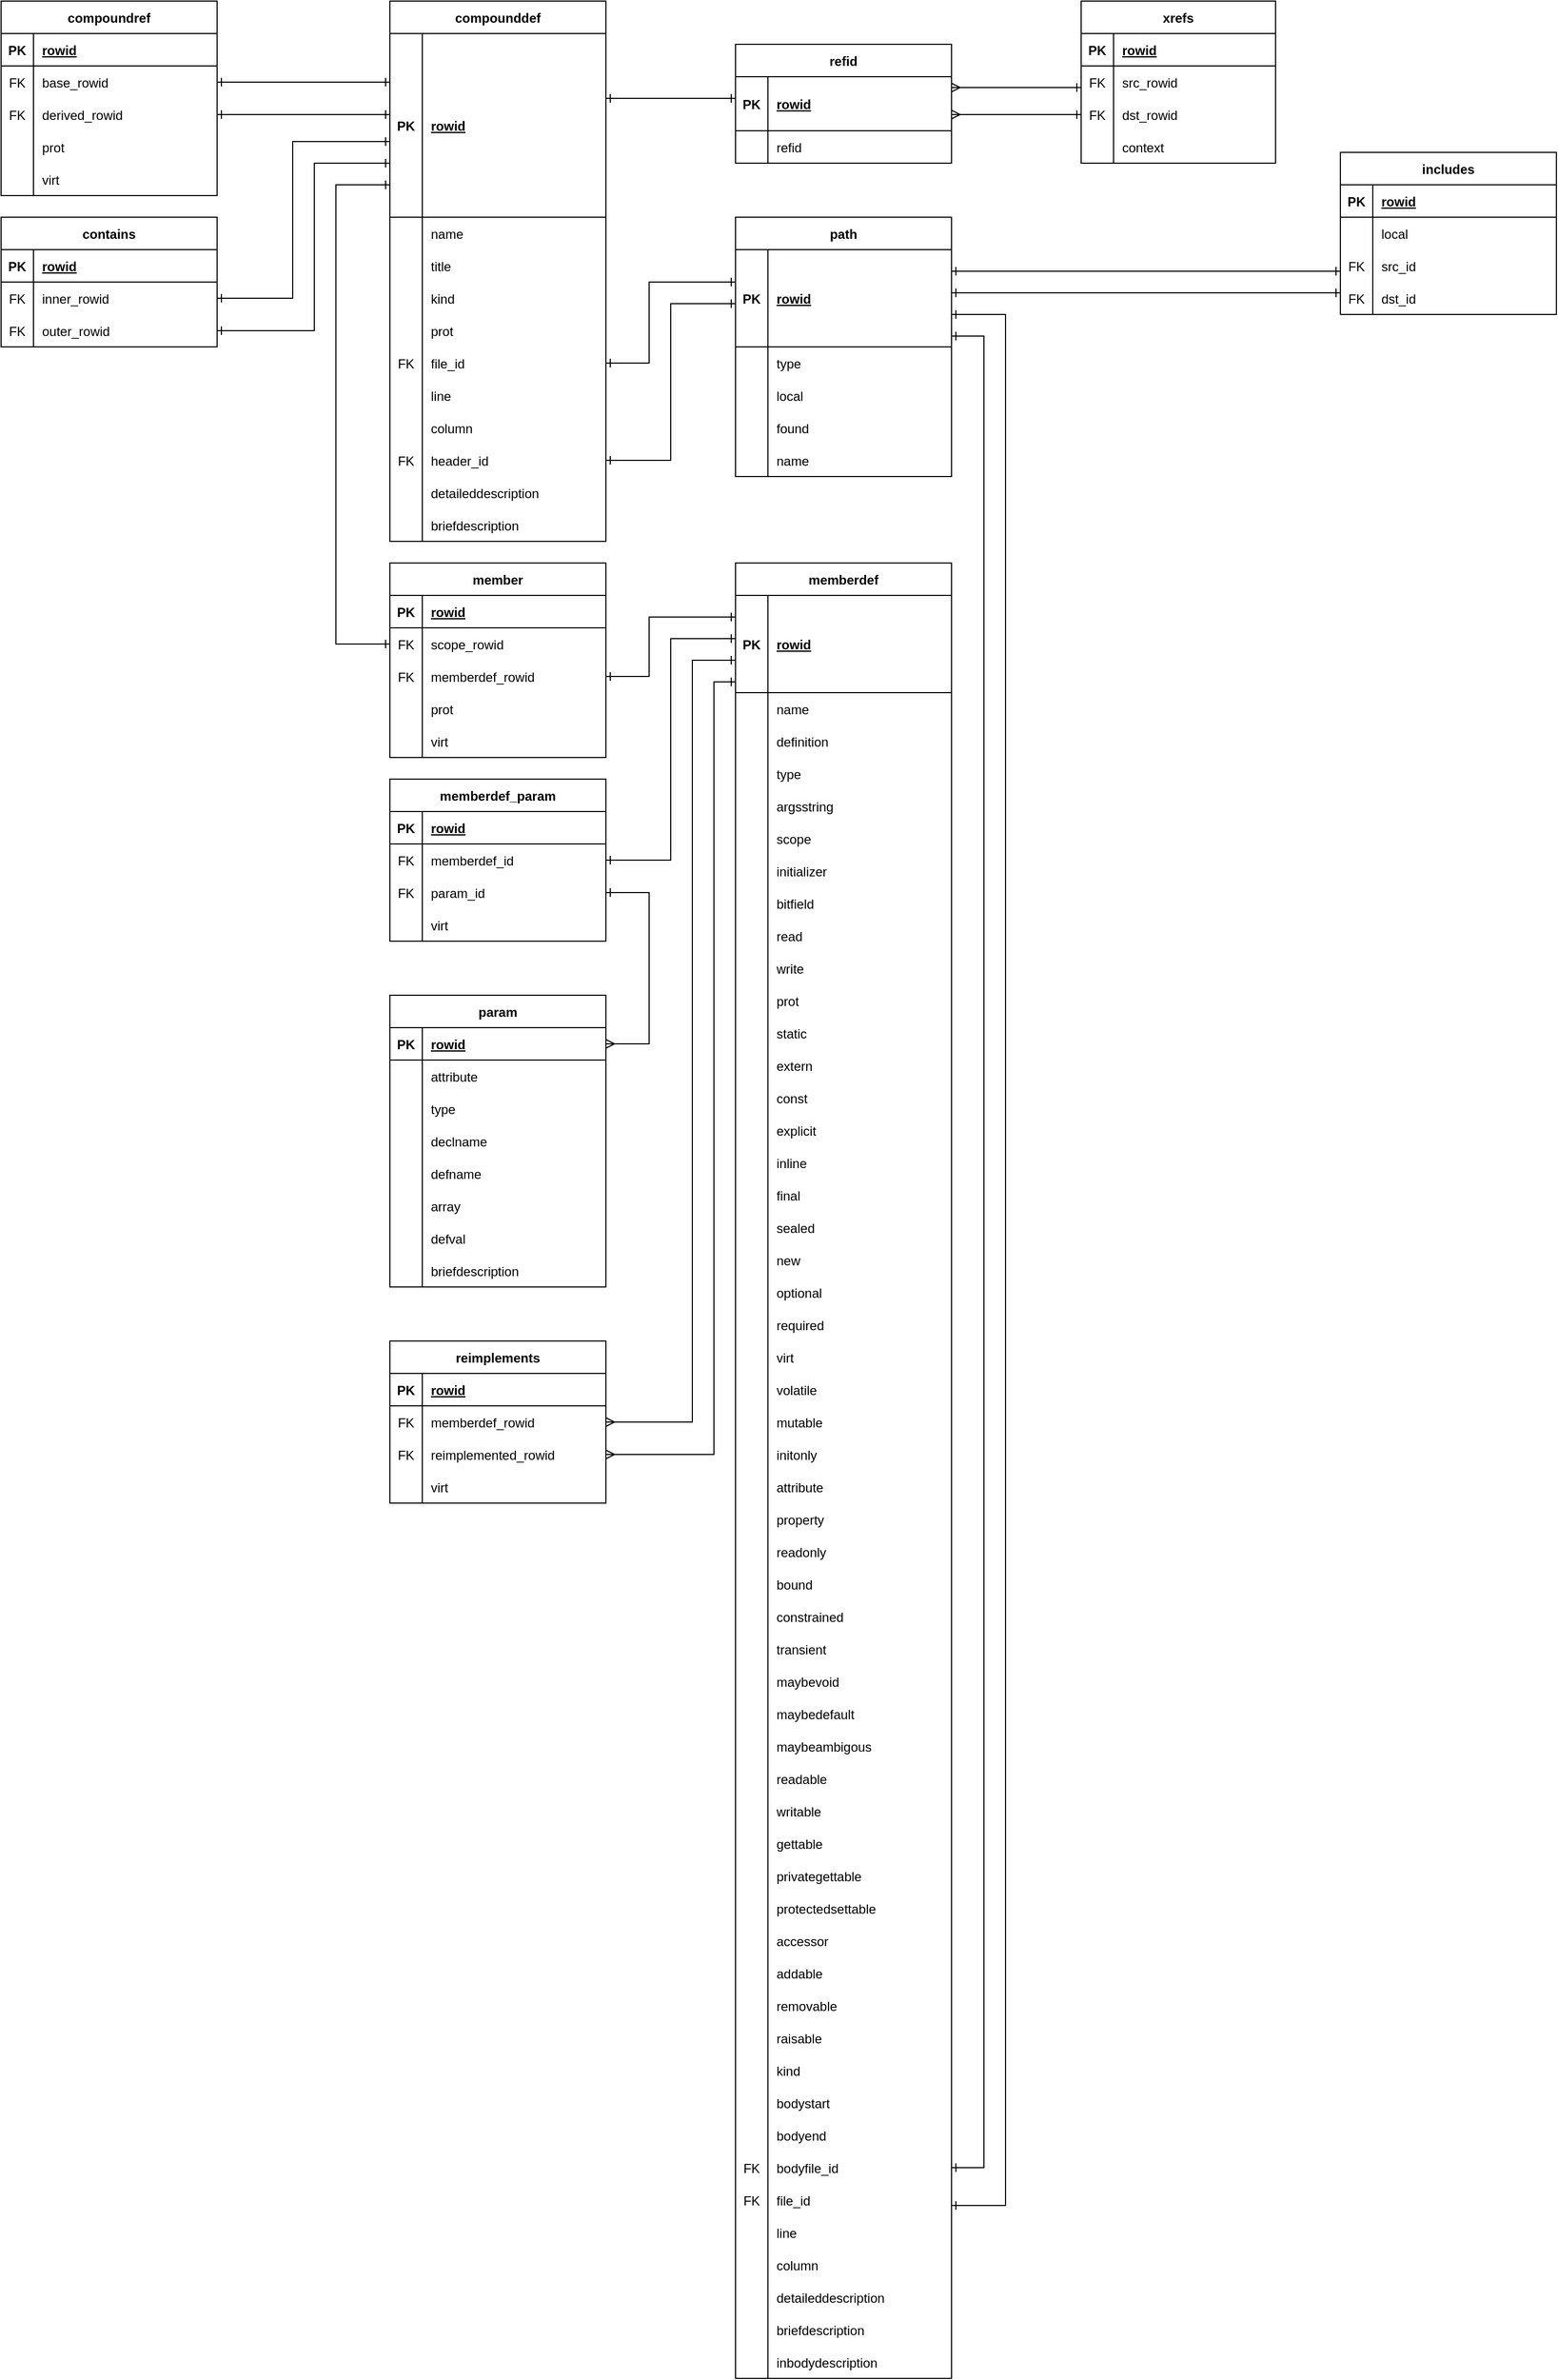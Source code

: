 <mxfile version="20.8.16" type="device"><diagram name="ページ1" id="1tKSxq9ZPUXr4V6wG3Bx"><mxGraphModel dx="1855" dy="1042" grid="1" gridSize="10" guides="1" tooltips="1" connect="1" arrows="1" fold="1" page="1" pageScale="1" pageWidth="827" pageHeight="1169" math="0" shadow="0"><root><mxCell id="0"/><mxCell id="1" parent="0"/><mxCell id="4UoB-ozGO9AgDrJ9xC4V-1" value="compounddef" style="shape=table;startSize=30;container=1;collapsible=1;childLayout=tableLayout;fixedRows=1;rowLines=0;fontStyle=1;align=center;resizeLast=1;" parent="1" vertex="1"><mxGeometry x="120" y="40" width="200" height="500" as="geometry"/></mxCell><mxCell id="4UoB-ozGO9AgDrJ9xC4V-2" value="" style="shape=tableRow;horizontal=0;startSize=0;swimlaneHead=0;swimlaneBody=0;fillColor=none;collapsible=0;dropTarget=0;points=[[0,0.5],[1,0.5]];portConstraint=eastwest;top=0;left=0;right=0;bottom=1;" parent="4UoB-ozGO9AgDrJ9xC4V-1" vertex="1"><mxGeometry y="30" width="200" height="170" as="geometry"/></mxCell><mxCell id="4UoB-ozGO9AgDrJ9xC4V-3" value="PK" style="shape=partialRectangle;connectable=0;fillColor=none;top=0;left=0;bottom=0;right=0;fontStyle=1;overflow=hidden;" parent="4UoB-ozGO9AgDrJ9xC4V-2" vertex="1"><mxGeometry width="30" height="170" as="geometry"><mxRectangle width="30" height="170" as="alternateBounds"/></mxGeometry></mxCell><mxCell id="4UoB-ozGO9AgDrJ9xC4V-4" value="rowid" style="shape=partialRectangle;connectable=0;fillColor=none;top=0;left=0;bottom=0;right=0;align=left;spacingLeft=6;fontStyle=5;overflow=hidden;" parent="4UoB-ozGO9AgDrJ9xC4V-2" vertex="1"><mxGeometry x="30" width="170" height="170" as="geometry"><mxRectangle width="170" height="170" as="alternateBounds"/></mxGeometry></mxCell><mxCell id="4UoB-ozGO9AgDrJ9xC4V-5" value="" style="shape=tableRow;horizontal=0;startSize=0;swimlaneHead=0;swimlaneBody=0;fillColor=none;collapsible=0;dropTarget=0;points=[[0,0.5],[1,0.5]];portConstraint=eastwest;top=0;left=0;right=0;bottom=0;" parent="4UoB-ozGO9AgDrJ9xC4V-1" vertex="1"><mxGeometry y="200" width="200" height="30" as="geometry"/></mxCell><mxCell id="4UoB-ozGO9AgDrJ9xC4V-6" value="" style="shape=partialRectangle;connectable=0;fillColor=none;top=0;left=0;bottom=0;right=0;editable=1;overflow=hidden;" parent="4UoB-ozGO9AgDrJ9xC4V-5" vertex="1"><mxGeometry width="30" height="30" as="geometry"><mxRectangle width="30" height="30" as="alternateBounds"/></mxGeometry></mxCell><mxCell id="4UoB-ozGO9AgDrJ9xC4V-7" value="name" style="shape=partialRectangle;connectable=0;fillColor=none;top=0;left=0;bottom=0;right=0;align=left;spacingLeft=6;overflow=hidden;" parent="4UoB-ozGO9AgDrJ9xC4V-5" vertex="1"><mxGeometry x="30" width="170" height="30" as="geometry"><mxRectangle width="170" height="30" as="alternateBounds"/></mxGeometry></mxCell><mxCell id="4UoB-ozGO9AgDrJ9xC4V-8" value="" style="shape=tableRow;horizontal=0;startSize=0;swimlaneHead=0;swimlaneBody=0;fillColor=none;collapsible=0;dropTarget=0;points=[[0,0.5],[1,0.5]];portConstraint=eastwest;top=0;left=0;right=0;bottom=0;" parent="4UoB-ozGO9AgDrJ9xC4V-1" vertex="1"><mxGeometry y="230" width="200" height="30" as="geometry"/></mxCell><mxCell id="4UoB-ozGO9AgDrJ9xC4V-9" value="" style="shape=partialRectangle;connectable=0;fillColor=none;top=0;left=0;bottom=0;right=0;editable=1;overflow=hidden;" parent="4UoB-ozGO9AgDrJ9xC4V-8" vertex="1"><mxGeometry width="30" height="30" as="geometry"><mxRectangle width="30" height="30" as="alternateBounds"/></mxGeometry></mxCell><mxCell id="4UoB-ozGO9AgDrJ9xC4V-10" value="title" style="shape=partialRectangle;connectable=0;fillColor=none;top=0;left=0;bottom=0;right=0;align=left;spacingLeft=6;overflow=hidden;" parent="4UoB-ozGO9AgDrJ9xC4V-8" vertex="1"><mxGeometry x="30" width="170" height="30" as="geometry"><mxRectangle width="170" height="30" as="alternateBounds"/></mxGeometry></mxCell><mxCell id="4UoB-ozGO9AgDrJ9xC4V-11" value="" style="shape=tableRow;horizontal=0;startSize=0;swimlaneHead=0;swimlaneBody=0;fillColor=none;collapsible=0;dropTarget=0;points=[[0,0.5],[1,0.5]];portConstraint=eastwest;top=0;left=0;right=0;bottom=0;" parent="4UoB-ozGO9AgDrJ9xC4V-1" vertex="1"><mxGeometry y="260" width="200" height="30" as="geometry"/></mxCell><mxCell id="4UoB-ozGO9AgDrJ9xC4V-12" value="" style="shape=partialRectangle;connectable=0;fillColor=none;top=0;left=0;bottom=0;right=0;editable=1;overflow=hidden;" parent="4UoB-ozGO9AgDrJ9xC4V-11" vertex="1"><mxGeometry width="30" height="30" as="geometry"><mxRectangle width="30" height="30" as="alternateBounds"/></mxGeometry></mxCell><mxCell id="4UoB-ozGO9AgDrJ9xC4V-13" value="kind" style="shape=partialRectangle;connectable=0;fillColor=none;top=0;left=0;bottom=0;right=0;align=left;spacingLeft=6;overflow=hidden;" parent="4UoB-ozGO9AgDrJ9xC4V-11" vertex="1"><mxGeometry x="30" width="170" height="30" as="geometry"><mxRectangle width="170" height="30" as="alternateBounds"/></mxGeometry></mxCell><mxCell id="4UoB-ozGO9AgDrJ9xC4V-14" value="" style="shape=tableRow;horizontal=0;startSize=0;swimlaneHead=0;swimlaneBody=0;fillColor=none;collapsible=0;dropTarget=0;points=[[0,0.5],[1,0.5]];portConstraint=eastwest;top=0;left=0;right=0;bottom=0;" parent="4UoB-ozGO9AgDrJ9xC4V-1" vertex="1"><mxGeometry y="290" width="200" height="30" as="geometry"/></mxCell><mxCell id="4UoB-ozGO9AgDrJ9xC4V-15" value="" style="shape=partialRectangle;connectable=0;fillColor=none;top=0;left=0;bottom=0;right=0;editable=1;overflow=hidden;" parent="4UoB-ozGO9AgDrJ9xC4V-14" vertex="1"><mxGeometry width="30" height="30" as="geometry"><mxRectangle width="30" height="30" as="alternateBounds"/></mxGeometry></mxCell><mxCell id="4UoB-ozGO9AgDrJ9xC4V-16" value="prot" style="shape=partialRectangle;connectable=0;fillColor=none;top=0;left=0;bottom=0;right=0;align=left;spacingLeft=6;overflow=hidden;" parent="4UoB-ozGO9AgDrJ9xC4V-14" vertex="1"><mxGeometry x="30" width="170" height="30" as="geometry"><mxRectangle width="170" height="30" as="alternateBounds"/></mxGeometry></mxCell><mxCell id="4UoB-ozGO9AgDrJ9xC4V-18" value="" style="shape=tableRow;horizontal=0;startSize=0;swimlaneHead=0;swimlaneBody=0;fillColor=none;collapsible=0;dropTarget=0;points=[[0,0.5],[1,0.5]];portConstraint=eastwest;top=0;left=0;right=0;bottom=0;" parent="4UoB-ozGO9AgDrJ9xC4V-1" vertex="1"><mxGeometry y="320" width="200" height="30" as="geometry"/></mxCell><mxCell id="4UoB-ozGO9AgDrJ9xC4V-19" value="FK" style="shape=partialRectangle;connectable=0;fillColor=none;top=0;left=0;bottom=0;right=0;editable=1;overflow=hidden;" parent="4UoB-ozGO9AgDrJ9xC4V-18" vertex="1"><mxGeometry width="30" height="30" as="geometry"><mxRectangle width="30" height="30" as="alternateBounds"/></mxGeometry></mxCell><mxCell id="4UoB-ozGO9AgDrJ9xC4V-20" value="file_id" style="shape=partialRectangle;connectable=0;fillColor=none;top=0;left=0;bottom=0;right=0;align=left;spacingLeft=6;overflow=hidden;" parent="4UoB-ozGO9AgDrJ9xC4V-18" vertex="1"><mxGeometry x="30" width="170" height="30" as="geometry"><mxRectangle width="170" height="30" as="alternateBounds"/></mxGeometry></mxCell><mxCell id="4UoB-ozGO9AgDrJ9xC4V-22" value="" style="shape=tableRow;horizontal=0;startSize=0;swimlaneHead=0;swimlaneBody=0;fillColor=none;collapsible=0;dropTarget=0;points=[[0,0.5],[1,0.5]];portConstraint=eastwest;top=0;left=0;right=0;bottom=0;" parent="4UoB-ozGO9AgDrJ9xC4V-1" vertex="1"><mxGeometry y="350" width="200" height="30" as="geometry"/></mxCell><mxCell id="4UoB-ozGO9AgDrJ9xC4V-23" value="" style="shape=partialRectangle;connectable=0;fillColor=none;top=0;left=0;bottom=0;right=0;editable=1;overflow=hidden;" parent="4UoB-ozGO9AgDrJ9xC4V-22" vertex="1"><mxGeometry width="30" height="30" as="geometry"><mxRectangle width="30" height="30" as="alternateBounds"/></mxGeometry></mxCell><mxCell id="4UoB-ozGO9AgDrJ9xC4V-24" value="line" style="shape=partialRectangle;connectable=0;fillColor=none;top=0;left=0;bottom=0;right=0;align=left;spacingLeft=6;overflow=hidden;" parent="4UoB-ozGO9AgDrJ9xC4V-22" vertex="1"><mxGeometry x="30" width="170" height="30" as="geometry"><mxRectangle width="170" height="30" as="alternateBounds"/></mxGeometry></mxCell><mxCell id="4UoB-ozGO9AgDrJ9xC4V-30" value="" style="shape=tableRow;horizontal=0;startSize=0;swimlaneHead=0;swimlaneBody=0;fillColor=none;collapsible=0;dropTarget=0;points=[[0,0.5],[1,0.5]];portConstraint=eastwest;top=0;left=0;right=0;bottom=0;" parent="4UoB-ozGO9AgDrJ9xC4V-1" vertex="1"><mxGeometry y="380" width="200" height="30" as="geometry"/></mxCell><mxCell id="4UoB-ozGO9AgDrJ9xC4V-31" value="" style="shape=partialRectangle;connectable=0;fillColor=none;top=0;left=0;bottom=0;right=0;editable=1;overflow=hidden;" parent="4UoB-ozGO9AgDrJ9xC4V-30" vertex="1"><mxGeometry width="30" height="30" as="geometry"><mxRectangle width="30" height="30" as="alternateBounds"/></mxGeometry></mxCell><mxCell id="4UoB-ozGO9AgDrJ9xC4V-32" value="column" style="shape=partialRectangle;connectable=0;fillColor=none;top=0;left=0;bottom=0;right=0;align=left;spacingLeft=6;overflow=hidden;" parent="4UoB-ozGO9AgDrJ9xC4V-30" vertex="1"><mxGeometry x="30" width="170" height="30" as="geometry"><mxRectangle width="170" height="30" as="alternateBounds"/></mxGeometry></mxCell><mxCell id="4UoB-ozGO9AgDrJ9xC4V-34" value="" style="shape=tableRow;horizontal=0;startSize=0;swimlaneHead=0;swimlaneBody=0;fillColor=none;collapsible=0;dropTarget=0;points=[[0,0.5],[1,0.5]];portConstraint=eastwest;top=0;left=0;right=0;bottom=0;" parent="4UoB-ozGO9AgDrJ9xC4V-1" vertex="1"><mxGeometry y="410" width="200" height="30" as="geometry"/></mxCell><mxCell id="4UoB-ozGO9AgDrJ9xC4V-35" value="FK" style="shape=partialRectangle;connectable=0;fillColor=none;top=0;left=0;bottom=0;right=0;editable=1;overflow=hidden;" parent="4UoB-ozGO9AgDrJ9xC4V-34" vertex="1"><mxGeometry width="30" height="30" as="geometry"><mxRectangle width="30" height="30" as="alternateBounds"/></mxGeometry></mxCell><mxCell id="4UoB-ozGO9AgDrJ9xC4V-36" value="header_id" style="shape=partialRectangle;connectable=0;fillColor=none;top=0;left=0;bottom=0;right=0;align=left;spacingLeft=6;overflow=hidden;" parent="4UoB-ozGO9AgDrJ9xC4V-34" vertex="1"><mxGeometry x="30" width="170" height="30" as="geometry"><mxRectangle width="170" height="30" as="alternateBounds"/></mxGeometry></mxCell><mxCell id="4UoB-ozGO9AgDrJ9xC4V-42" value="" style="shape=tableRow;horizontal=0;startSize=0;swimlaneHead=0;swimlaneBody=0;fillColor=none;collapsible=0;dropTarget=0;points=[[0,0.5],[1,0.5]];portConstraint=eastwest;top=0;left=0;right=0;bottom=0;" parent="4UoB-ozGO9AgDrJ9xC4V-1" vertex="1"><mxGeometry y="440" width="200" height="30" as="geometry"/></mxCell><mxCell id="4UoB-ozGO9AgDrJ9xC4V-43" value="" style="shape=partialRectangle;connectable=0;fillColor=none;top=0;left=0;bottom=0;right=0;editable=1;overflow=hidden;" parent="4UoB-ozGO9AgDrJ9xC4V-42" vertex="1"><mxGeometry width="30" height="30" as="geometry"><mxRectangle width="30" height="30" as="alternateBounds"/></mxGeometry></mxCell><mxCell id="4UoB-ozGO9AgDrJ9xC4V-44" value="detaileddescription" style="shape=partialRectangle;connectable=0;fillColor=none;top=0;left=0;bottom=0;right=0;align=left;spacingLeft=6;overflow=hidden;" parent="4UoB-ozGO9AgDrJ9xC4V-42" vertex="1"><mxGeometry x="30" width="170" height="30" as="geometry"><mxRectangle width="170" height="30" as="alternateBounds"/></mxGeometry></mxCell><mxCell id="4UoB-ozGO9AgDrJ9xC4V-38" value="" style="shape=tableRow;horizontal=0;startSize=0;swimlaneHead=0;swimlaneBody=0;fillColor=none;collapsible=0;dropTarget=0;points=[[0,0.5],[1,0.5]];portConstraint=eastwest;top=0;left=0;right=0;bottom=0;" parent="4UoB-ozGO9AgDrJ9xC4V-1" vertex="1"><mxGeometry y="470" width="200" height="30" as="geometry"/></mxCell><mxCell id="4UoB-ozGO9AgDrJ9xC4V-39" value="" style="shape=partialRectangle;connectable=0;fillColor=none;top=0;left=0;bottom=0;right=0;editable=1;overflow=hidden;" parent="4UoB-ozGO9AgDrJ9xC4V-38" vertex="1"><mxGeometry width="30" height="30" as="geometry"><mxRectangle width="30" height="30" as="alternateBounds"/></mxGeometry></mxCell><mxCell id="4UoB-ozGO9AgDrJ9xC4V-40" value="briefdescription" style="shape=partialRectangle;connectable=0;fillColor=none;top=0;left=0;bottom=0;right=0;align=left;spacingLeft=6;overflow=hidden;" parent="4UoB-ozGO9AgDrJ9xC4V-38" vertex="1"><mxGeometry x="30" width="170" height="30" as="geometry"><mxRectangle width="170" height="30" as="alternateBounds"/></mxGeometry></mxCell><mxCell id="4UoB-ozGO9AgDrJ9xC4V-45" value="path" style="shape=table;startSize=30;container=1;collapsible=1;childLayout=tableLayout;fixedRows=1;rowLines=0;fontStyle=1;align=center;resizeLast=1;" parent="1" vertex="1"><mxGeometry x="440" y="240" width="200" height="240" as="geometry"/></mxCell><mxCell id="4UoB-ozGO9AgDrJ9xC4V-46" value="" style="shape=tableRow;horizontal=0;startSize=0;swimlaneHead=0;swimlaneBody=0;fillColor=none;collapsible=0;dropTarget=0;points=[[0,0.5],[1,0.5]];portConstraint=eastwest;top=0;left=0;right=0;bottom=1;" parent="4UoB-ozGO9AgDrJ9xC4V-45" vertex="1"><mxGeometry y="30" width="200" height="90" as="geometry"/></mxCell><mxCell id="4UoB-ozGO9AgDrJ9xC4V-47" value="PK" style="shape=partialRectangle;connectable=0;fillColor=none;top=0;left=0;bottom=0;right=0;fontStyle=1;overflow=hidden;" parent="4UoB-ozGO9AgDrJ9xC4V-46" vertex="1"><mxGeometry width="30" height="90" as="geometry"><mxRectangle width="30" height="90" as="alternateBounds"/></mxGeometry></mxCell><mxCell id="4UoB-ozGO9AgDrJ9xC4V-48" value="rowid" style="shape=partialRectangle;connectable=0;fillColor=none;top=0;left=0;bottom=0;right=0;align=left;spacingLeft=6;fontStyle=5;overflow=hidden;" parent="4UoB-ozGO9AgDrJ9xC4V-46" vertex="1"><mxGeometry x="30" width="170" height="90" as="geometry"><mxRectangle width="170" height="90" as="alternateBounds"/></mxGeometry></mxCell><mxCell id="4UoB-ozGO9AgDrJ9xC4V-49" value="" style="shape=tableRow;horizontal=0;startSize=0;swimlaneHead=0;swimlaneBody=0;fillColor=none;collapsible=0;dropTarget=0;points=[[0,0.5],[1,0.5]];portConstraint=eastwest;top=0;left=0;right=0;bottom=0;" parent="4UoB-ozGO9AgDrJ9xC4V-45" vertex="1"><mxGeometry y="120" width="200" height="30" as="geometry"/></mxCell><mxCell id="4UoB-ozGO9AgDrJ9xC4V-50" value="" style="shape=partialRectangle;connectable=0;fillColor=none;top=0;left=0;bottom=0;right=0;editable=1;overflow=hidden;" parent="4UoB-ozGO9AgDrJ9xC4V-49" vertex="1"><mxGeometry width="30" height="30" as="geometry"><mxRectangle width="30" height="30" as="alternateBounds"/></mxGeometry></mxCell><mxCell id="4UoB-ozGO9AgDrJ9xC4V-51" value="type" style="shape=partialRectangle;connectable=0;fillColor=none;top=0;left=0;bottom=0;right=0;align=left;spacingLeft=6;overflow=hidden;" parent="4UoB-ozGO9AgDrJ9xC4V-49" vertex="1"><mxGeometry x="30" width="170" height="30" as="geometry"><mxRectangle width="170" height="30" as="alternateBounds"/></mxGeometry></mxCell><mxCell id="4UoB-ozGO9AgDrJ9xC4V-52" value="" style="shape=tableRow;horizontal=0;startSize=0;swimlaneHead=0;swimlaneBody=0;fillColor=none;collapsible=0;dropTarget=0;points=[[0,0.5],[1,0.5]];portConstraint=eastwest;top=0;left=0;right=0;bottom=0;" parent="4UoB-ozGO9AgDrJ9xC4V-45" vertex="1"><mxGeometry y="150" width="200" height="30" as="geometry"/></mxCell><mxCell id="4UoB-ozGO9AgDrJ9xC4V-53" value="" style="shape=partialRectangle;connectable=0;fillColor=none;top=0;left=0;bottom=0;right=0;editable=1;overflow=hidden;" parent="4UoB-ozGO9AgDrJ9xC4V-52" vertex="1"><mxGeometry width="30" height="30" as="geometry"><mxRectangle width="30" height="30" as="alternateBounds"/></mxGeometry></mxCell><mxCell id="4UoB-ozGO9AgDrJ9xC4V-54" value="local" style="shape=partialRectangle;connectable=0;fillColor=none;top=0;left=0;bottom=0;right=0;align=left;spacingLeft=6;overflow=hidden;" parent="4UoB-ozGO9AgDrJ9xC4V-52" vertex="1"><mxGeometry x="30" width="170" height="30" as="geometry"><mxRectangle width="170" height="30" as="alternateBounds"/></mxGeometry></mxCell><mxCell id="4UoB-ozGO9AgDrJ9xC4V-55" value="" style="shape=tableRow;horizontal=0;startSize=0;swimlaneHead=0;swimlaneBody=0;fillColor=none;collapsible=0;dropTarget=0;points=[[0,0.5],[1,0.5]];portConstraint=eastwest;top=0;left=0;right=0;bottom=0;" parent="4UoB-ozGO9AgDrJ9xC4V-45" vertex="1"><mxGeometry y="180" width="200" height="30" as="geometry"/></mxCell><mxCell id="4UoB-ozGO9AgDrJ9xC4V-56" value="" style="shape=partialRectangle;connectable=0;fillColor=none;top=0;left=0;bottom=0;right=0;editable=1;overflow=hidden;" parent="4UoB-ozGO9AgDrJ9xC4V-55" vertex="1"><mxGeometry width="30" height="30" as="geometry"><mxRectangle width="30" height="30" as="alternateBounds"/></mxGeometry></mxCell><mxCell id="4UoB-ozGO9AgDrJ9xC4V-57" value="found" style="shape=partialRectangle;connectable=0;fillColor=none;top=0;left=0;bottom=0;right=0;align=left;spacingLeft=6;overflow=hidden;" parent="4UoB-ozGO9AgDrJ9xC4V-55" vertex="1"><mxGeometry x="30" width="170" height="30" as="geometry"><mxRectangle width="170" height="30" as="alternateBounds"/></mxGeometry></mxCell><mxCell id="4UoB-ozGO9AgDrJ9xC4V-59" value="" style="shape=tableRow;horizontal=0;startSize=0;swimlaneHead=0;swimlaneBody=0;fillColor=none;collapsible=0;dropTarget=0;points=[[0,0.5],[1,0.5]];portConstraint=eastwest;top=0;left=0;right=0;bottom=0;" parent="4UoB-ozGO9AgDrJ9xC4V-45" vertex="1"><mxGeometry y="210" width="200" height="30" as="geometry"/></mxCell><mxCell id="4UoB-ozGO9AgDrJ9xC4V-60" value="" style="shape=partialRectangle;connectable=0;fillColor=none;top=0;left=0;bottom=0;right=0;editable=1;overflow=hidden;" parent="4UoB-ozGO9AgDrJ9xC4V-59" vertex="1"><mxGeometry width="30" height="30" as="geometry"><mxRectangle width="30" height="30" as="alternateBounds"/></mxGeometry></mxCell><mxCell id="4UoB-ozGO9AgDrJ9xC4V-61" value="name" style="shape=partialRectangle;connectable=0;fillColor=none;top=0;left=0;bottom=0;right=0;align=left;spacingLeft=6;overflow=hidden;" parent="4UoB-ozGO9AgDrJ9xC4V-59" vertex="1"><mxGeometry x="30" width="170" height="30" as="geometry"><mxRectangle width="170" height="30" as="alternateBounds"/></mxGeometry></mxCell><mxCell id="4UoB-ozGO9AgDrJ9xC4V-63" style="edgeStyle=orthogonalEdgeStyle;rounded=0;orthogonalLoop=1;jettySize=auto;html=1;endArrow=ERone;endFill=0;startArrow=ERone;startFill=0;" parent="1" source="4UoB-ozGO9AgDrJ9xC4V-46" target="4UoB-ozGO9AgDrJ9xC4V-18" edge="1"><mxGeometry relative="1" as="geometry"><Array as="points"><mxPoint x="360" y="300"/><mxPoint x="360" y="375"/></Array></mxGeometry></mxCell><mxCell id="4UoB-ozGO9AgDrJ9xC4V-64" style="edgeStyle=orthogonalEdgeStyle;rounded=0;orthogonalLoop=1;jettySize=auto;html=1;startArrow=ERone;startFill=0;endArrow=ERone;endFill=0;" parent="1" source="4UoB-ozGO9AgDrJ9xC4V-34" target="4UoB-ozGO9AgDrJ9xC4V-46" edge="1"><mxGeometry relative="1" as="geometry"><Array as="points"><mxPoint x="380" y="465"/><mxPoint x="380" y="320"/></Array></mxGeometry></mxCell><mxCell id="4UoB-ozGO9AgDrJ9xC4V-78" value="refid" style="shape=table;startSize=30;container=1;collapsible=1;childLayout=tableLayout;fixedRows=1;rowLines=0;fontStyle=1;align=center;resizeLast=1;" parent="1" vertex="1"><mxGeometry x="440" y="80" width="200" height="110" as="geometry"/></mxCell><mxCell id="4UoB-ozGO9AgDrJ9xC4V-79" value="" style="shape=tableRow;horizontal=0;startSize=0;swimlaneHead=0;swimlaneBody=0;fillColor=none;collapsible=0;dropTarget=0;points=[[0,0.5],[1,0.5]];portConstraint=eastwest;top=0;left=0;right=0;bottom=1;" parent="4UoB-ozGO9AgDrJ9xC4V-78" vertex="1"><mxGeometry y="30" width="200" height="50" as="geometry"/></mxCell><mxCell id="4UoB-ozGO9AgDrJ9xC4V-80" value="PK" style="shape=partialRectangle;connectable=0;fillColor=none;top=0;left=0;bottom=0;right=0;fontStyle=1;overflow=hidden;" parent="4UoB-ozGO9AgDrJ9xC4V-79" vertex="1"><mxGeometry width="30" height="50" as="geometry"><mxRectangle width="30" height="50" as="alternateBounds"/></mxGeometry></mxCell><mxCell id="4UoB-ozGO9AgDrJ9xC4V-81" value="rowid" style="shape=partialRectangle;connectable=0;fillColor=none;top=0;left=0;bottom=0;right=0;align=left;spacingLeft=6;fontStyle=5;overflow=hidden;" parent="4UoB-ozGO9AgDrJ9xC4V-79" vertex="1"><mxGeometry x="30" width="170" height="50" as="geometry"><mxRectangle width="170" height="50" as="alternateBounds"/></mxGeometry></mxCell><mxCell id="4UoB-ozGO9AgDrJ9xC4V-88" value="" style="shape=tableRow;horizontal=0;startSize=0;swimlaneHead=0;swimlaneBody=0;fillColor=none;collapsible=0;dropTarget=0;points=[[0,0.5],[1,0.5]];portConstraint=eastwest;top=0;left=0;right=0;bottom=0;" parent="4UoB-ozGO9AgDrJ9xC4V-78" vertex="1"><mxGeometry y="80" width="200" height="30" as="geometry"/></mxCell><mxCell id="4UoB-ozGO9AgDrJ9xC4V-89" value="" style="shape=partialRectangle;connectable=0;fillColor=none;top=0;left=0;bottom=0;right=0;editable=1;overflow=hidden;" parent="4UoB-ozGO9AgDrJ9xC4V-88" vertex="1"><mxGeometry width="30" height="30" as="geometry"><mxRectangle width="30" height="30" as="alternateBounds"/></mxGeometry></mxCell><mxCell id="4UoB-ozGO9AgDrJ9xC4V-90" value="refid" style="shape=partialRectangle;connectable=0;fillColor=none;top=0;left=0;bottom=0;right=0;align=left;spacingLeft=6;overflow=hidden;" parent="4UoB-ozGO9AgDrJ9xC4V-88" vertex="1"><mxGeometry x="30" width="170" height="30" as="geometry"><mxRectangle width="170" height="30" as="alternateBounds"/></mxGeometry></mxCell><mxCell id="4UoB-ozGO9AgDrJ9xC4V-91" style="edgeStyle=orthogonalEdgeStyle;rounded=0;orthogonalLoop=1;jettySize=auto;html=1;startArrow=ERone;startFill=0;endArrow=ERone;endFill=0;" parent="1" source="4UoB-ozGO9AgDrJ9xC4V-2" target="4UoB-ozGO9AgDrJ9xC4V-79" edge="1"><mxGeometry relative="1" as="geometry"><Array as="points"><mxPoint x="380" y="130"/><mxPoint x="380" y="130"/></Array></mxGeometry></mxCell><mxCell id="4UoB-ozGO9AgDrJ9xC4V-92" value="compoundref" style="shape=table;startSize=30;container=1;collapsible=1;childLayout=tableLayout;fixedRows=1;rowLines=0;fontStyle=1;align=center;resizeLast=1;" parent="1" vertex="1"><mxGeometry x="-240" y="40" width="200" height="180" as="geometry"/></mxCell><mxCell id="4UoB-ozGO9AgDrJ9xC4V-93" value="" style="shape=tableRow;horizontal=0;startSize=0;swimlaneHead=0;swimlaneBody=0;fillColor=none;collapsible=0;dropTarget=0;points=[[0,0.5],[1,0.5]];portConstraint=eastwest;top=0;left=0;right=0;bottom=1;" parent="4UoB-ozGO9AgDrJ9xC4V-92" vertex="1"><mxGeometry y="30" width="200" height="30" as="geometry"/></mxCell><mxCell id="4UoB-ozGO9AgDrJ9xC4V-94" value="PK" style="shape=partialRectangle;connectable=0;fillColor=none;top=0;left=0;bottom=0;right=0;fontStyle=1;overflow=hidden;" parent="4UoB-ozGO9AgDrJ9xC4V-93" vertex="1"><mxGeometry width="30" height="30" as="geometry"><mxRectangle width="30" height="30" as="alternateBounds"/></mxGeometry></mxCell><mxCell id="4UoB-ozGO9AgDrJ9xC4V-95" value="rowid" style="shape=partialRectangle;connectable=0;fillColor=none;top=0;left=0;bottom=0;right=0;align=left;spacingLeft=6;fontStyle=5;overflow=hidden;" parent="4UoB-ozGO9AgDrJ9xC4V-93" vertex="1"><mxGeometry x="30" width="170" height="30" as="geometry"><mxRectangle width="170" height="30" as="alternateBounds"/></mxGeometry></mxCell><mxCell id="4UoB-ozGO9AgDrJ9xC4V-96" value="" style="shape=tableRow;horizontal=0;startSize=0;swimlaneHead=0;swimlaneBody=0;fillColor=none;collapsible=0;dropTarget=0;points=[[0,0.5],[1,0.5]];portConstraint=eastwest;top=0;left=0;right=0;bottom=0;" parent="4UoB-ozGO9AgDrJ9xC4V-92" vertex="1"><mxGeometry y="60" width="200" height="30" as="geometry"/></mxCell><mxCell id="4UoB-ozGO9AgDrJ9xC4V-97" value="FK" style="shape=partialRectangle;connectable=0;fillColor=none;top=0;left=0;bottom=0;right=0;editable=1;overflow=hidden;" parent="4UoB-ozGO9AgDrJ9xC4V-96" vertex="1"><mxGeometry width="30" height="30" as="geometry"><mxRectangle width="30" height="30" as="alternateBounds"/></mxGeometry></mxCell><mxCell id="4UoB-ozGO9AgDrJ9xC4V-98" value="base_rowid" style="shape=partialRectangle;connectable=0;fillColor=none;top=0;left=0;bottom=0;right=0;align=left;spacingLeft=6;overflow=hidden;" parent="4UoB-ozGO9AgDrJ9xC4V-96" vertex="1"><mxGeometry x="30" width="170" height="30" as="geometry"><mxRectangle width="170" height="30" as="alternateBounds"/></mxGeometry></mxCell><mxCell id="4UoB-ozGO9AgDrJ9xC4V-99" value="" style="shape=tableRow;horizontal=0;startSize=0;swimlaneHead=0;swimlaneBody=0;fillColor=none;collapsible=0;dropTarget=0;points=[[0,0.5],[1,0.5]];portConstraint=eastwest;top=0;left=0;right=0;bottom=0;" parent="4UoB-ozGO9AgDrJ9xC4V-92" vertex="1"><mxGeometry y="90" width="200" height="30" as="geometry"/></mxCell><mxCell id="4UoB-ozGO9AgDrJ9xC4V-100" value="FK" style="shape=partialRectangle;connectable=0;fillColor=none;top=0;left=0;bottom=0;right=0;editable=1;overflow=hidden;" parent="4UoB-ozGO9AgDrJ9xC4V-99" vertex="1"><mxGeometry width="30" height="30" as="geometry"><mxRectangle width="30" height="30" as="alternateBounds"/></mxGeometry></mxCell><mxCell id="4UoB-ozGO9AgDrJ9xC4V-101" value="derived_rowid" style="shape=partialRectangle;connectable=0;fillColor=none;top=0;left=0;bottom=0;right=0;align=left;spacingLeft=6;overflow=hidden;" parent="4UoB-ozGO9AgDrJ9xC4V-99" vertex="1"><mxGeometry x="30" width="170" height="30" as="geometry"><mxRectangle width="170" height="30" as="alternateBounds"/></mxGeometry></mxCell><mxCell id="4UoB-ozGO9AgDrJ9xC4V-102" value="" style="shape=tableRow;horizontal=0;startSize=0;swimlaneHead=0;swimlaneBody=0;fillColor=none;collapsible=0;dropTarget=0;points=[[0,0.5],[1,0.5]];portConstraint=eastwest;top=0;left=0;right=0;bottom=0;" parent="4UoB-ozGO9AgDrJ9xC4V-92" vertex="1"><mxGeometry y="120" width="200" height="30" as="geometry"/></mxCell><mxCell id="4UoB-ozGO9AgDrJ9xC4V-103" value="" style="shape=partialRectangle;connectable=0;fillColor=none;top=0;left=0;bottom=0;right=0;editable=1;overflow=hidden;" parent="4UoB-ozGO9AgDrJ9xC4V-102" vertex="1"><mxGeometry width="30" height="30" as="geometry"><mxRectangle width="30" height="30" as="alternateBounds"/></mxGeometry></mxCell><mxCell id="4UoB-ozGO9AgDrJ9xC4V-104" value="prot" style="shape=partialRectangle;connectable=0;fillColor=none;top=0;left=0;bottom=0;right=0;align=left;spacingLeft=6;overflow=hidden;" parent="4UoB-ozGO9AgDrJ9xC4V-102" vertex="1"><mxGeometry x="30" width="170" height="30" as="geometry"><mxRectangle width="170" height="30" as="alternateBounds"/></mxGeometry></mxCell><mxCell id="4UoB-ozGO9AgDrJ9xC4V-105" value="" style="shape=tableRow;horizontal=0;startSize=0;swimlaneHead=0;swimlaneBody=0;fillColor=none;collapsible=0;dropTarget=0;points=[[0,0.5],[1,0.5]];portConstraint=eastwest;top=0;left=0;right=0;bottom=0;" parent="4UoB-ozGO9AgDrJ9xC4V-92" vertex="1"><mxGeometry y="150" width="200" height="30" as="geometry"/></mxCell><mxCell id="4UoB-ozGO9AgDrJ9xC4V-106" value="" style="shape=partialRectangle;connectable=0;fillColor=none;top=0;left=0;bottom=0;right=0;editable=1;overflow=hidden;" parent="4UoB-ozGO9AgDrJ9xC4V-105" vertex="1"><mxGeometry width="30" height="30" as="geometry"><mxRectangle width="30" height="30" as="alternateBounds"/></mxGeometry></mxCell><mxCell id="4UoB-ozGO9AgDrJ9xC4V-107" value="virt" style="shape=partialRectangle;connectable=0;fillColor=none;top=0;left=0;bottom=0;right=0;align=left;spacingLeft=6;overflow=hidden;" parent="4UoB-ozGO9AgDrJ9xC4V-105" vertex="1"><mxGeometry x="30" width="170" height="30" as="geometry"><mxRectangle width="170" height="30" as="alternateBounds"/></mxGeometry></mxCell><mxCell id="4UoB-ozGO9AgDrJ9xC4V-126" style="edgeStyle=orthogonalEdgeStyle;rounded=0;orthogonalLoop=1;jettySize=auto;html=1;startArrow=ERone;startFill=0;endArrow=ERone;endFill=0;" parent="1" source="4UoB-ozGO9AgDrJ9xC4V-96" target="4UoB-ozGO9AgDrJ9xC4V-2" edge="1"><mxGeometry relative="1" as="geometry"><Array as="points"><mxPoint x="40" y="115"/><mxPoint x="40" y="115"/></Array></mxGeometry></mxCell><mxCell id="4UoB-ozGO9AgDrJ9xC4V-127" style="edgeStyle=orthogonalEdgeStyle;rounded=0;orthogonalLoop=1;jettySize=auto;html=1;startArrow=ERone;startFill=0;endArrow=ERone;endFill=0;" parent="1" source="4UoB-ozGO9AgDrJ9xC4V-99" target="4UoB-ozGO9AgDrJ9xC4V-2" edge="1"><mxGeometry relative="1" as="geometry"><Array as="points"><mxPoint x="90" y="145"/><mxPoint x="90" y="145"/></Array></mxGeometry></mxCell><mxCell id="4UoB-ozGO9AgDrJ9xC4V-128" value="contains" style="shape=table;startSize=30;container=1;collapsible=1;childLayout=tableLayout;fixedRows=1;rowLines=0;fontStyle=1;align=center;resizeLast=1;" parent="1" vertex="1"><mxGeometry x="-240" y="240" width="200" height="120" as="geometry"/></mxCell><mxCell id="4UoB-ozGO9AgDrJ9xC4V-129" value="" style="shape=tableRow;horizontal=0;startSize=0;swimlaneHead=0;swimlaneBody=0;fillColor=none;collapsible=0;dropTarget=0;points=[[0,0.5],[1,0.5]];portConstraint=eastwest;top=0;left=0;right=0;bottom=1;" parent="4UoB-ozGO9AgDrJ9xC4V-128" vertex="1"><mxGeometry y="30" width="200" height="30" as="geometry"/></mxCell><mxCell id="4UoB-ozGO9AgDrJ9xC4V-130" value="PK" style="shape=partialRectangle;connectable=0;fillColor=none;top=0;left=0;bottom=0;right=0;fontStyle=1;overflow=hidden;" parent="4UoB-ozGO9AgDrJ9xC4V-129" vertex="1"><mxGeometry width="30" height="30" as="geometry"><mxRectangle width="30" height="30" as="alternateBounds"/></mxGeometry></mxCell><mxCell id="4UoB-ozGO9AgDrJ9xC4V-131" value="rowid" style="shape=partialRectangle;connectable=0;fillColor=none;top=0;left=0;bottom=0;right=0;align=left;spacingLeft=6;fontStyle=5;overflow=hidden;" parent="4UoB-ozGO9AgDrJ9xC4V-129" vertex="1"><mxGeometry x="30" width="170" height="30" as="geometry"><mxRectangle width="170" height="30" as="alternateBounds"/></mxGeometry></mxCell><mxCell id="4UoB-ozGO9AgDrJ9xC4V-132" value="" style="shape=tableRow;horizontal=0;startSize=0;swimlaneHead=0;swimlaneBody=0;fillColor=none;collapsible=0;dropTarget=0;points=[[0,0.5],[1,0.5]];portConstraint=eastwest;top=0;left=0;right=0;bottom=0;" parent="4UoB-ozGO9AgDrJ9xC4V-128" vertex="1"><mxGeometry y="60" width="200" height="30" as="geometry"/></mxCell><mxCell id="4UoB-ozGO9AgDrJ9xC4V-133" value="FK" style="shape=partialRectangle;connectable=0;fillColor=none;top=0;left=0;bottom=0;right=0;editable=1;overflow=hidden;" parent="4UoB-ozGO9AgDrJ9xC4V-132" vertex="1"><mxGeometry width="30" height="30" as="geometry"><mxRectangle width="30" height="30" as="alternateBounds"/></mxGeometry></mxCell><mxCell id="4UoB-ozGO9AgDrJ9xC4V-134" value="inner_rowid" style="shape=partialRectangle;connectable=0;fillColor=none;top=0;left=0;bottom=0;right=0;align=left;spacingLeft=6;overflow=hidden;" parent="4UoB-ozGO9AgDrJ9xC4V-132" vertex="1"><mxGeometry x="30" width="170" height="30" as="geometry"><mxRectangle width="170" height="30" as="alternateBounds"/></mxGeometry></mxCell><mxCell id="4UoB-ozGO9AgDrJ9xC4V-135" value="" style="shape=tableRow;horizontal=0;startSize=0;swimlaneHead=0;swimlaneBody=0;fillColor=none;collapsible=0;dropTarget=0;points=[[0,0.5],[1,0.5]];portConstraint=eastwest;top=0;left=0;right=0;bottom=0;" parent="4UoB-ozGO9AgDrJ9xC4V-128" vertex="1"><mxGeometry y="90" width="200" height="30" as="geometry"/></mxCell><mxCell id="4UoB-ozGO9AgDrJ9xC4V-136" value="FK" style="shape=partialRectangle;connectable=0;fillColor=none;top=0;left=0;bottom=0;right=0;editable=1;overflow=hidden;" parent="4UoB-ozGO9AgDrJ9xC4V-135" vertex="1"><mxGeometry width="30" height="30" as="geometry"><mxRectangle width="30" height="30" as="alternateBounds"/></mxGeometry></mxCell><mxCell id="4UoB-ozGO9AgDrJ9xC4V-137" value="outer_rowid" style="shape=partialRectangle;connectable=0;fillColor=none;top=0;left=0;bottom=0;right=0;align=left;spacingLeft=6;overflow=hidden;" parent="4UoB-ozGO9AgDrJ9xC4V-135" vertex="1"><mxGeometry x="30" width="170" height="30" as="geometry"><mxRectangle width="170" height="30" as="alternateBounds"/></mxGeometry></mxCell><mxCell id="4UoB-ozGO9AgDrJ9xC4V-144" style="edgeStyle=orthogonalEdgeStyle;rounded=0;orthogonalLoop=1;jettySize=auto;html=1;startArrow=ERone;startFill=0;endArrow=ERone;endFill=0;" parent="1" source="4UoB-ozGO9AgDrJ9xC4V-132" target="4UoB-ozGO9AgDrJ9xC4V-2" edge="1"><mxGeometry relative="1" as="geometry"><Array as="points"><mxPoint x="30" y="315"/><mxPoint x="30" y="170"/></Array></mxGeometry></mxCell><mxCell id="4UoB-ozGO9AgDrJ9xC4V-145" style="edgeStyle=orthogonalEdgeStyle;rounded=0;orthogonalLoop=1;jettySize=auto;html=1;startArrow=ERone;startFill=0;endArrow=ERone;endFill=0;" parent="1" source="4UoB-ozGO9AgDrJ9xC4V-135" target="4UoB-ozGO9AgDrJ9xC4V-2" edge="1"><mxGeometry relative="1" as="geometry"><Array as="points"><mxPoint x="50" y="345"/><mxPoint x="50" y="190"/></Array></mxGeometry></mxCell><mxCell id="4UoB-ozGO9AgDrJ9xC4V-146" value="includes" style="shape=table;startSize=30;container=1;collapsible=1;childLayout=tableLayout;fixedRows=1;rowLines=0;fontStyle=1;align=center;resizeLast=1;" parent="1" vertex="1"><mxGeometry x="1000" y="180" width="200" height="150" as="geometry"/></mxCell><mxCell id="4UoB-ozGO9AgDrJ9xC4V-147" value="" style="shape=tableRow;horizontal=0;startSize=0;swimlaneHead=0;swimlaneBody=0;fillColor=none;collapsible=0;dropTarget=0;points=[[0,0.5],[1,0.5]];portConstraint=eastwest;top=0;left=0;right=0;bottom=1;" parent="4UoB-ozGO9AgDrJ9xC4V-146" vertex="1"><mxGeometry y="30" width="200" height="30" as="geometry"/></mxCell><mxCell id="4UoB-ozGO9AgDrJ9xC4V-148" value="PK" style="shape=partialRectangle;connectable=0;fillColor=none;top=0;left=0;bottom=0;right=0;fontStyle=1;overflow=hidden;" parent="4UoB-ozGO9AgDrJ9xC4V-147" vertex="1"><mxGeometry width="30" height="30" as="geometry"><mxRectangle width="30" height="30" as="alternateBounds"/></mxGeometry></mxCell><mxCell id="4UoB-ozGO9AgDrJ9xC4V-149" value="rowid" style="shape=partialRectangle;connectable=0;fillColor=none;top=0;left=0;bottom=0;right=0;align=left;spacingLeft=6;fontStyle=5;overflow=hidden;" parent="4UoB-ozGO9AgDrJ9xC4V-147" vertex="1"><mxGeometry x="30" width="170" height="30" as="geometry"><mxRectangle width="170" height="30" as="alternateBounds"/></mxGeometry></mxCell><mxCell id="4UoB-ozGO9AgDrJ9xC4V-150" value="" style="shape=tableRow;horizontal=0;startSize=0;swimlaneHead=0;swimlaneBody=0;fillColor=none;collapsible=0;dropTarget=0;points=[[0,0.5],[1,0.5]];portConstraint=eastwest;top=0;left=0;right=0;bottom=0;" parent="4UoB-ozGO9AgDrJ9xC4V-146" vertex="1"><mxGeometry y="60" width="200" height="30" as="geometry"/></mxCell><mxCell id="4UoB-ozGO9AgDrJ9xC4V-151" value="" style="shape=partialRectangle;connectable=0;fillColor=none;top=0;left=0;bottom=0;right=0;editable=1;overflow=hidden;" parent="4UoB-ozGO9AgDrJ9xC4V-150" vertex="1"><mxGeometry width="30" height="30" as="geometry"><mxRectangle width="30" height="30" as="alternateBounds"/></mxGeometry></mxCell><mxCell id="4UoB-ozGO9AgDrJ9xC4V-152" value="local" style="shape=partialRectangle;connectable=0;fillColor=none;top=0;left=0;bottom=0;right=0;align=left;spacingLeft=6;overflow=hidden;" parent="4UoB-ozGO9AgDrJ9xC4V-150" vertex="1"><mxGeometry x="30" width="170" height="30" as="geometry"><mxRectangle width="170" height="30" as="alternateBounds"/></mxGeometry></mxCell><mxCell id="4UoB-ozGO9AgDrJ9xC4V-153" value="" style="shape=tableRow;horizontal=0;startSize=0;swimlaneHead=0;swimlaneBody=0;fillColor=none;collapsible=0;dropTarget=0;points=[[0,0.5],[1,0.5]];portConstraint=eastwest;top=0;left=0;right=0;bottom=0;" parent="4UoB-ozGO9AgDrJ9xC4V-146" vertex="1"><mxGeometry y="90" width="200" height="30" as="geometry"/></mxCell><mxCell id="4UoB-ozGO9AgDrJ9xC4V-154" value="FK" style="shape=partialRectangle;connectable=0;fillColor=none;top=0;left=0;bottom=0;right=0;editable=1;overflow=hidden;" parent="4UoB-ozGO9AgDrJ9xC4V-153" vertex="1"><mxGeometry width="30" height="30" as="geometry"><mxRectangle width="30" height="30" as="alternateBounds"/></mxGeometry></mxCell><mxCell id="4UoB-ozGO9AgDrJ9xC4V-155" value="src_id" style="shape=partialRectangle;connectable=0;fillColor=none;top=0;left=0;bottom=0;right=0;align=left;spacingLeft=6;overflow=hidden;" parent="4UoB-ozGO9AgDrJ9xC4V-153" vertex="1"><mxGeometry x="30" width="170" height="30" as="geometry"><mxRectangle width="170" height="30" as="alternateBounds"/></mxGeometry></mxCell><mxCell id="4UoB-ozGO9AgDrJ9xC4V-159" value="" style="shape=tableRow;horizontal=0;startSize=0;swimlaneHead=0;swimlaneBody=0;fillColor=none;collapsible=0;dropTarget=0;points=[[0,0.5],[1,0.5]];portConstraint=eastwest;top=0;left=0;right=0;bottom=0;" parent="4UoB-ozGO9AgDrJ9xC4V-146" vertex="1"><mxGeometry y="120" width="200" height="30" as="geometry"/></mxCell><mxCell id="4UoB-ozGO9AgDrJ9xC4V-160" value="FK" style="shape=partialRectangle;connectable=0;fillColor=none;top=0;left=0;bottom=0;right=0;editable=1;overflow=hidden;" parent="4UoB-ozGO9AgDrJ9xC4V-159" vertex="1"><mxGeometry width="30" height="30" as="geometry"><mxRectangle width="30" height="30" as="alternateBounds"/></mxGeometry></mxCell><mxCell id="4UoB-ozGO9AgDrJ9xC4V-161" value="dst_id" style="shape=partialRectangle;connectable=0;fillColor=none;top=0;left=0;bottom=0;right=0;align=left;spacingLeft=6;overflow=hidden;" parent="4UoB-ozGO9AgDrJ9xC4V-159" vertex="1"><mxGeometry x="30" width="170" height="30" as="geometry"><mxRectangle width="170" height="30" as="alternateBounds"/></mxGeometry></mxCell><mxCell id="4UoB-ozGO9AgDrJ9xC4V-162" style="edgeStyle=orthogonalEdgeStyle;rounded=0;orthogonalLoop=1;jettySize=auto;html=1;startArrow=ERone;startFill=0;endArrow=ERone;endFill=0;" parent="1" source="4UoB-ozGO9AgDrJ9xC4V-153" target="4UoB-ozGO9AgDrJ9xC4V-46" edge="1"><mxGeometry relative="1" as="geometry"><Array as="points"><mxPoint x="960" y="290"/><mxPoint x="960" y="290"/></Array></mxGeometry></mxCell><mxCell id="4UoB-ozGO9AgDrJ9xC4V-163" style="edgeStyle=orthogonalEdgeStyle;rounded=0;orthogonalLoop=1;jettySize=auto;html=1;startArrow=ERone;startFill=0;endArrow=ERone;endFill=0;" parent="1" source="4UoB-ozGO9AgDrJ9xC4V-159" target="4UoB-ozGO9AgDrJ9xC4V-46" edge="1"><mxGeometry relative="1" as="geometry"><Array as="points"><mxPoint x="950" y="310"/><mxPoint x="950" y="310"/></Array></mxGeometry></mxCell><mxCell id="4UoB-ozGO9AgDrJ9xC4V-164" value="member" style="shape=table;startSize=30;container=1;collapsible=1;childLayout=tableLayout;fixedRows=1;rowLines=0;fontStyle=1;align=center;resizeLast=1;" parent="1" vertex="1"><mxGeometry x="120" y="560" width="200" height="180" as="geometry"/></mxCell><mxCell id="4UoB-ozGO9AgDrJ9xC4V-165" value="" style="shape=tableRow;horizontal=0;startSize=0;swimlaneHead=0;swimlaneBody=0;fillColor=none;collapsible=0;dropTarget=0;points=[[0,0.5],[1,0.5]];portConstraint=eastwest;top=0;left=0;right=0;bottom=1;" parent="4UoB-ozGO9AgDrJ9xC4V-164" vertex="1"><mxGeometry y="30" width="200" height="30" as="geometry"/></mxCell><mxCell id="4UoB-ozGO9AgDrJ9xC4V-166" value="PK" style="shape=partialRectangle;connectable=0;fillColor=none;top=0;left=0;bottom=0;right=0;fontStyle=1;overflow=hidden;" parent="4UoB-ozGO9AgDrJ9xC4V-165" vertex="1"><mxGeometry width="30" height="30" as="geometry"><mxRectangle width="30" height="30" as="alternateBounds"/></mxGeometry></mxCell><mxCell id="4UoB-ozGO9AgDrJ9xC4V-167" value="rowid" style="shape=partialRectangle;connectable=0;fillColor=none;top=0;left=0;bottom=0;right=0;align=left;spacingLeft=6;fontStyle=5;overflow=hidden;" parent="4UoB-ozGO9AgDrJ9xC4V-165" vertex="1"><mxGeometry x="30" width="170" height="30" as="geometry"><mxRectangle width="170" height="30" as="alternateBounds"/></mxGeometry></mxCell><mxCell id="4UoB-ozGO9AgDrJ9xC4V-168" value="" style="shape=tableRow;horizontal=0;startSize=0;swimlaneHead=0;swimlaneBody=0;fillColor=none;collapsible=0;dropTarget=0;points=[[0,0.5],[1,0.5]];portConstraint=eastwest;top=0;left=0;right=0;bottom=0;" parent="4UoB-ozGO9AgDrJ9xC4V-164" vertex="1"><mxGeometry y="60" width="200" height="30" as="geometry"/></mxCell><mxCell id="4UoB-ozGO9AgDrJ9xC4V-169" value="FK" style="shape=partialRectangle;connectable=0;fillColor=none;top=0;left=0;bottom=0;right=0;editable=1;overflow=hidden;" parent="4UoB-ozGO9AgDrJ9xC4V-168" vertex="1"><mxGeometry width="30" height="30" as="geometry"><mxRectangle width="30" height="30" as="alternateBounds"/></mxGeometry></mxCell><mxCell id="4UoB-ozGO9AgDrJ9xC4V-170" value="scope_rowid" style="shape=partialRectangle;connectable=0;fillColor=none;top=0;left=0;bottom=0;right=0;align=left;spacingLeft=6;overflow=hidden;" parent="4UoB-ozGO9AgDrJ9xC4V-168" vertex="1"><mxGeometry x="30" width="170" height="30" as="geometry"><mxRectangle width="170" height="30" as="alternateBounds"/></mxGeometry></mxCell><mxCell id="4UoB-ozGO9AgDrJ9xC4V-171" value="" style="shape=tableRow;horizontal=0;startSize=0;swimlaneHead=0;swimlaneBody=0;fillColor=none;collapsible=0;dropTarget=0;points=[[0,0.5],[1,0.5]];portConstraint=eastwest;top=0;left=0;right=0;bottom=0;" parent="4UoB-ozGO9AgDrJ9xC4V-164" vertex="1"><mxGeometry y="90" width="200" height="30" as="geometry"/></mxCell><mxCell id="4UoB-ozGO9AgDrJ9xC4V-172" value="FK" style="shape=partialRectangle;connectable=0;fillColor=none;top=0;left=0;bottom=0;right=0;editable=1;overflow=hidden;" parent="4UoB-ozGO9AgDrJ9xC4V-171" vertex="1"><mxGeometry width="30" height="30" as="geometry"><mxRectangle width="30" height="30" as="alternateBounds"/></mxGeometry></mxCell><mxCell id="4UoB-ozGO9AgDrJ9xC4V-173" value="memberdef_rowid" style="shape=partialRectangle;connectable=0;fillColor=none;top=0;left=0;bottom=0;right=0;align=left;spacingLeft=6;overflow=hidden;" parent="4UoB-ozGO9AgDrJ9xC4V-171" vertex="1"><mxGeometry x="30" width="170" height="30" as="geometry"><mxRectangle width="170" height="30" as="alternateBounds"/></mxGeometry></mxCell><mxCell id="4UoB-ozGO9AgDrJ9xC4V-174" value="" style="shape=tableRow;horizontal=0;startSize=0;swimlaneHead=0;swimlaneBody=0;fillColor=none;collapsible=0;dropTarget=0;points=[[0,0.5],[1,0.5]];portConstraint=eastwest;top=0;left=0;right=0;bottom=0;" parent="4UoB-ozGO9AgDrJ9xC4V-164" vertex="1"><mxGeometry y="120" width="200" height="30" as="geometry"/></mxCell><mxCell id="4UoB-ozGO9AgDrJ9xC4V-175" value="" style="shape=partialRectangle;connectable=0;fillColor=none;top=0;left=0;bottom=0;right=0;editable=1;overflow=hidden;" parent="4UoB-ozGO9AgDrJ9xC4V-174" vertex="1"><mxGeometry width="30" height="30" as="geometry"><mxRectangle width="30" height="30" as="alternateBounds"/></mxGeometry></mxCell><mxCell id="4UoB-ozGO9AgDrJ9xC4V-176" value="prot" style="shape=partialRectangle;connectable=0;fillColor=none;top=0;left=0;bottom=0;right=0;align=left;spacingLeft=6;overflow=hidden;" parent="4UoB-ozGO9AgDrJ9xC4V-174" vertex="1"><mxGeometry x="30" width="170" height="30" as="geometry"><mxRectangle width="170" height="30" as="alternateBounds"/></mxGeometry></mxCell><mxCell id="4UoB-ozGO9AgDrJ9xC4V-180" value="" style="shape=tableRow;horizontal=0;startSize=0;swimlaneHead=0;swimlaneBody=0;fillColor=none;collapsible=0;dropTarget=0;points=[[0,0.5],[1,0.5]];portConstraint=eastwest;top=0;left=0;right=0;bottom=0;" parent="4UoB-ozGO9AgDrJ9xC4V-164" vertex="1"><mxGeometry y="150" width="200" height="30" as="geometry"/></mxCell><mxCell id="4UoB-ozGO9AgDrJ9xC4V-181" value="" style="shape=partialRectangle;connectable=0;fillColor=none;top=0;left=0;bottom=0;right=0;editable=1;overflow=hidden;" parent="4UoB-ozGO9AgDrJ9xC4V-180" vertex="1"><mxGeometry width="30" height="30" as="geometry"><mxRectangle width="30" height="30" as="alternateBounds"/></mxGeometry></mxCell><mxCell id="4UoB-ozGO9AgDrJ9xC4V-182" value="virt" style="shape=partialRectangle;connectable=0;fillColor=none;top=0;left=0;bottom=0;right=0;align=left;spacingLeft=6;overflow=hidden;" parent="4UoB-ozGO9AgDrJ9xC4V-180" vertex="1"><mxGeometry x="30" width="170" height="30" as="geometry"><mxRectangle width="170" height="30" as="alternateBounds"/></mxGeometry></mxCell><mxCell id="4UoB-ozGO9AgDrJ9xC4V-177" style="edgeStyle=orthogonalEdgeStyle;rounded=0;orthogonalLoop=1;jettySize=auto;html=1;startArrow=ERone;startFill=0;endArrow=ERone;endFill=0;" parent="1" source="4UoB-ozGO9AgDrJ9xC4V-168" target="4UoB-ozGO9AgDrJ9xC4V-2" edge="1"><mxGeometry relative="1" as="geometry"><Array as="points"><mxPoint x="70" y="635"/><mxPoint x="70" y="210"/></Array></mxGeometry></mxCell><mxCell id="4UoB-ozGO9AgDrJ9xC4V-183" value="memberdef" style="shape=table;startSize=30;container=1;collapsible=1;childLayout=tableLayout;fixedRows=1;rowLines=0;fontStyle=1;align=center;resizeLast=1;" parent="1" vertex="1"><mxGeometry x="440" y="560" width="200" height="1680" as="geometry"/></mxCell><mxCell id="4UoB-ozGO9AgDrJ9xC4V-184" value="" style="shape=tableRow;horizontal=0;startSize=0;swimlaneHead=0;swimlaneBody=0;fillColor=none;collapsible=0;dropTarget=0;points=[[0,0.5],[1,0.5]];portConstraint=eastwest;top=0;left=0;right=0;bottom=1;" parent="4UoB-ozGO9AgDrJ9xC4V-183" vertex="1"><mxGeometry y="30" width="200" height="90" as="geometry"/></mxCell><mxCell id="4UoB-ozGO9AgDrJ9xC4V-185" value="PK" style="shape=partialRectangle;connectable=0;fillColor=none;top=0;left=0;bottom=0;right=0;fontStyle=1;overflow=hidden;" parent="4UoB-ozGO9AgDrJ9xC4V-184" vertex="1"><mxGeometry width="30" height="90" as="geometry"><mxRectangle width="30" height="90" as="alternateBounds"/></mxGeometry></mxCell><mxCell id="4UoB-ozGO9AgDrJ9xC4V-186" value="rowid" style="shape=partialRectangle;connectable=0;fillColor=none;top=0;left=0;bottom=0;right=0;align=left;spacingLeft=6;fontStyle=5;overflow=hidden;" parent="4UoB-ozGO9AgDrJ9xC4V-184" vertex="1"><mxGeometry x="30" width="170" height="90" as="geometry"><mxRectangle width="170" height="90" as="alternateBounds"/></mxGeometry></mxCell><mxCell id="4UoB-ozGO9AgDrJ9xC4V-187" value="" style="shape=tableRow;horizontal=0;startSize=0;swimlaneHead=0;swimlaneBody=0;fillColor=none;collapsible=0;dropTarget=0;points=[[0,0.5],[1,0.5]];portConstraint=eastwest;top=0;left=0;right=0;bottom=0;" parent="4UoB-ozGO9AgDrJ9xC4V-183" vertex="1"><mxGeometry y="120" width="200" height="30" as="geometry"/></mxCell><mxCell id="4UoB-ozGO9AgDrJ9xC4V-188" value="" style="shape=partialRectangle;connectable=0;fillColor=none;top=0;left=0;bottom=0;right=0;editable=1;overflow=hidden;" parent="4UoB-ozGO9AgDrJ9xC4V-187" vertex="1"><mxGeometry width="30" height="30" as="geometry"><mxRectangle width="30" height="30" as="alternateBounds"/></mxGeometry></mxCell><mxCell id="4UoB-ozGO9AgDrJ9xC4V-189" value="name" style="shape=partialRectangle;connectable=0;fillColor=none;top=0;left=0;bottom=0;right=0;align=left;spacingLeft=6;overflow=hidden;" parent="4UoB-ozGO9AgDrJ9xC4V-187" vertex="1"><mxGeometry x="30" width="170" height="30" as="geometry"><mxRectangle width="170" height="30" as="alternateBounds"/></mxGeometry></mxCell><mxCell id="4UoB-ozGO9AgDrJ9xC4V-190" value="" style="shape=tableRow;horizontal=0;startSize=0;swimlaneHead=0;swimlaneBody=0;fillColor=none;collapsible=0;dropTarget=0;points=[[0,0.5],[1,0.5]];portConstraint=eastwest;top=0;left=0;right=0;bottom=0;" parent="4UoB-ozGO9AgDrJ9xC4V-183" vertex="1"><mxGeometry y="150" width="200" height="30" as="geometry"/></mxCell><mxCell id="4UoB-ozGO9AgDrJ9xC4V-191" value="" style="shape=partialRectangle;connectable=0;fillColor=none;top=0;left=0;bottom=0;right=0;editable=1;overflow=hidden;" parent="4UoB-ozGO9AgDrJ9xC4V-190" vertex="1"><mxGeometry width="30" height="30" as="geometry"><mxRectangle width="30" height="30" as="alternateBounds"/></mxGeometry></mxCell><mxCell id="4UoB-ozGO9AgDrJ9xC4V-192" value="definition" style="shape=partialRectangle;connectable=0;fillColor=none;top=0;left=0;bottom=0;right=0;align=left;spacingLeft=6;overflow=hidden;" parent="4UoB-ozGO9AgDrJ9xC4V-190" vertex="1"><mxGeometry x="30" width="170" height="30" as="geometry"><mxRectangle width="170" height="30" as="alternateBounds"/></mxGeometry></mxCell><mxCell id="4UoB-ozGO9AgDrJ9xC4V-193" value="" style="shape=tableRow;horizontal=0;startSize=0;swimlaneHead=0;swimlaneBody=0;fillColor=none;collapsible=0;dropTarget=0;points=[[0,0.5],[1,0.5]];portConstraint=eastwest;top=0;left=0;right=0;bottom=0;" parent="4UoB-ozGO9AgDrJ9xC4V-183" vertex="1"><mxGeometry y="180" width="200" height="30" as="geometry"/></mxCell><mxCell id="4UoB-ozGO9AgDrJ9xC4V-194" value="" style="shape=partialRectangle;connectable=0;fillColor=none;top=0;left=0;bottom=0;right=0;editable=1;overflow=hidden;" parent="4UoB-ozGO9AgDrJ9xC4V-193" vertex="1"><mxGeometry width="30" height="30" as="geometry"><mxRectangle width="30" height="30" as="alternateBounds"/></mxGeometry></mxCell><mxCell id="4UoB-ozGO9AgDrJ9xC4V-195" value="type" style="shape=partialRectangle;connectable=0;fillColor=none;top=0;left=0;bottom=0;right=0;align=left;spacingLeft=6;overflow=hidden;" parent="4UoB-ozGO9AgDrJ9xC4V-193" vertex="1"><mxGeometry x="30" width="170" height="30" as="geometry"><mxRectangle width="170" height="30" as="alternateBounds"/></mxGeometry></mxCell><mxCell id="4UoB-ozGO9AgDrJ9xC4V-196" value="" style="shape=tableRow;horizontal=0;startSize=0;swimlaneHead=0;swimlaneBody=0;fillColor=none;collapsible=0;dropTarget=0;points=[[0,0.5],[1,0.5]];portConstraint=eastwest;top=0;left=0;right=0;bottom=0;" parent="4UoB-ozGO9AgDrJ9xC4V-183" vertex="1"><mxGeometry y="210" width="200" height="30" as="geometry"/></mxCell><mxCell id="4UoB-ozGO9AgDrJ9xC4V-197" value="" style="shape=partialRectangle;connectable=0;fillColor=none;top=0;left=0;bottom=0;right=0;editable=1;overflow=hidden;" parent="4UoB-ozGO9AgDrJ9xC4V-196" vertex="1"><mxGeometry width="30" height="30" as="geometry"><mxRectangle width="30" height="30" as="alternateBounds"/></mxGeometry></mxCell><mxCell id="4UoB-ozGO9AgDrJ9xC4V-198" value="argsstring" style="shape=partialRectangle;connectable=0;fillColor=none;top=0;left=0;bottom=0;right=0;align=left;spacingLeft=6;overflow=hidden;" parent="4UoB-ozGO9AgDrJ9xC4V-196" vertex="1"><mxGeometry x="30" width="170" height="30" as="geometry"><mxRectangle width="170" height="30" as="alternateBounds"/></mxGeometry></mxCell><mxCell id="4UoB-ozGO9AgDrJ9xC4V-200" value="" style="shape=tableRow;horizontal=0;startSize=0;swimlaneHead=0;swimlaneBody=0;fillColor=none;collapsible=0;dropTarget=0;points=[[0,0.5],[1,0.5]];portConstraint=eastwest;top=0;left=0;right=0;bottom=0;" parent="4UoB-ozGO9AgDrJ9xC4V-183" vertex="1"><mxGeometry y="240" width="200" height="30" as="geometry"/></mxCell><mxCell id="4UoB-ozGO9AgDrJ9xC4V-201" value="" style="shape=partialRectangle;connectable=0;fillColor=none;top=0;left=0;bottom=0;right=0;editable=1;overflow=hidden;" parent="4UoB-ozGO9AgDrJ9xC4V-200" vertex="1"><mxGeometry width="30" height="30" as="geometry"><mxRectangle width="30" height="30" as="alternateBounds"/></mxGeometry></mxCell><mxCell id="4UoB-ozGO9AgDrJ9xC4V-202" value="scope" style="shape=partialRectangle;connectable=0;fillColor=none;top=0;left=0;bottom=0;right=0;align=left;spacingLeft=6;overflow=hidden;" parent="4UoB-ozGO9AgDrJ9xC4V-200" vertex="1"><mxGeometry x="30" width="170" height="30" as="geometry"><mxRectangle width="170" height="30" as="alternateBounds"/></mxGeometry></mxCell><mxCell id="4UoB-ozGO9AgDrJ9xC4V-204" value="" style="shape=tableRow;horizontal=0;startSize=0;swimlaneHead=0;swimlaneBody=0;fillColor=none;collapsible=0;dropTarget=0;points=[[0,0.5],[1,0.5]];portConstraint=eastwest;top=0;left=0;right=0;bottom=0;" parent="4UoB-ozGO9AgDrJ9xC4V-183" vertex="1"><mxGeometry y="270" width="200" height="30" as="geometry"/></mxCell><mxCell id="4UoB-ozGO9AgDrJ9xC4V-205" value="" style="shape=partialRectangle;connectable=0;fillColor=none;top=0;left=0;bottom=0;right=0;editable=1;overflow=hidden;" parent="4UoB-ozGO9AgDrJ9xC4V-204" vertex="1"><mxGeometry width="30" height="30" as="geometry"><mxRectangle width="30" height="30" as="alternateBounds"/></mxGeometry></mxCell><mxCell id="4UoB-ozGO9AgDrJ9xC4V-206" value="initializer" style="shape=partialRectangle;connectable=0;fillColor=none;top=0;left=0;bottom=0;right=0;align=left;spacingLeft=6;overflow=hidden;" parent="4UoB-ozGO9AgDrJ9xC4V-204" vertex="1"><mxGeometry x="30" width="170" height="30" as="geometry"><mxRectangle width="170" height="30" as="alternateBounds"/></mxGeometry></mxCell><mxCell id="4UoB-ozGO9AgDrJ9xC4V-208" value="" style="shape=tableRow;horizontal=0;startSize=0;swimlaneHead=0;swimlaneBody=0;fillColor=none;collapsible=0;dropTarget=0;points=[[0,0.5],[1,0.5]];portConstraint=eastwest;top=0;left=0;right=0;bottom=0;" parent="4UoB-ozGO9AgDrJ9xC4V-183" vertex="1"><mxGeometry y="300" width="200" height="30" as="geometry"/></mxCell><mxCell id="4UoB-ozGO9AgDrJ9xC4V-209" value="" style="shape=partialRectangle;connectable=0;fillColor=none;top=0;left=0;bottom=0;right=0;editable=1;overflow=hidden;" parent="4UoB-ozGO9AgDrJ9xC4V-208" vertex="1"><mxGeometry width="30" height="30" as="geometry"><mxRectangle width="30" height="30" as="alternateBounds"/></mxGeometry></mxCell><mxCell id="4UoB-ozGO9AgDrJ9xC4V-210" value="bitfield" style="shape=partialRectangle;connectable=0;fillColor=none;top=0;left=0;bottom=0;right=0;align=left;spacingLeft=6;overflow=hidden;" parent="4UoB-ozGO9AgDrJ9xC4V-208" vertex="1"><mxGeometry x="30" width="170" height="30" as="geometry"><mxRectangle width="170" height="30" as="alternateBounds"/></mxGeometry></mxCell><mxCell id="4UoB-ozGO9AgDrJ9xC4V-212" value="" style="shape=tableRow;horizontal=0;startSize=0;swimlaneHead=0;swimlaneBody=0;fillColor=none;collapsible=0;dropTarget=0;points=[[0,0.5],[1,0.5]];portConstraint=eastwest;top=0;left=0;right=0;bottom=0;" parent="4UoB-ozGO9AgDrJ9xC4V-183" vertex="1"><mxGeometry y="330" width="200" height="30" as="geometry"/></mxCell><mxCell id="4UoB-ozGO9AgDrJ9xC4V-213" value="" style="shape=partialRectangle;connectable=0;fillColor=none;top=0;left=0;bottom=0;right=0;editable=1;overflow=hidden;" parent="4UoB-ozGO9AgDrJ9xC4V-212" vertex="1"><mxGeometry width="30" height="30" as="geometry"><mxRectangle width="30" height="30" as="alternateBounds"/></mxGeometry></mxCell><mxCell id="4UoB-ozGO9AgDrJ9xC4V-214" value="read" style="shape=partialRectangle;connectable=0;fillColor=none;top=0;left=0;bottom=0;right=0;align=left;spacingLeft=6;overflow=hidden;" parent="4UoB-ozGO9AgDrJ9xC4V-212" vertex="1"><mxGeometry x="30" width="170" height="30" as="geometry"><mxRectangle width="170" height="30" as="alternateBounds"/></mxGeometry></mxCell><mxCell id="4UoB-ozGO9AgDrJ9xC4V-216" value="" style="shape=tableRow;horizontal=0;startSize=0;swimlaneHead=0;swimlaneBody=0;fillColor=none;collapsible=0;dropTarget=0;points=[[0,0.5],[1,0.5]];portConstraint=eastwest;top=0;left=0;right=0;bottom=0;" parent="4UoB-ozGO9AgDrJ9xC4V-183" vertex="1"><mxGeometry y="360" width="200" height="30" as="geometry"/></mxCell><mxCell id="4UoB-ozGO9AgDrJ9xC4V-217" value="" style="shape=partialRectangle;connectable=0;fillColor=none;top=0;left=0;bottom=0;right=0;editable=1;overflow=hidden;" parent="4UoB-ozGO9AgDrJ9xC4V-216" vertex="1"><mxGeometry width="30" height="30" as="geometry"><mxRectangle width="30" height="30" as="alternateBounds"/></mxGeometry></mxCell><mxCell id="4UoB-ozGO9AgDrJ9xC4V-218" value="write" style="shape=partialRectangle;connectable=0;fillColor=none;top=0;left=0;bottom=0;right=0;align=left;spacingLeft=6;overflow=hidden;" parent="4UoB-ozGO9AgDrJ9xC4V-216" vertex="1"><mxGeometry x="30" width="170" height="30" as="geometry"><mxRectangle width="170" height="30" as="alternateBounds"/></mxGeometry></mxCell><mxCell id="4UoB-ozGO9AgDrJ9xC4V-220" value="" style="shape=tableRow;horizontal=0;startSize=0;swimlaneHead=0;swimlaneBody=0;fillColor=none;collapsible=0;dropTarget=0;points=[[0,0.5],[1,0.5]];portConstraint=eastwest;top=0;left=0;right=0;bottom=0;" parent="4UoB-ozGO9AgDrJ9xC4V-183" vertex="1"><mxGeometry y="390" width="200" height="30" as="geometry"/></mxCell><mxCell id="4UoB-ozGO9AgDrJ9xC4V-221" value="" style="shape=partialRectangle;connectable=0;fillColor=none;top=0;left=0;bottom=0;right=0;editable=1;overflow=hidden;" parent="4UoB-ozGO9AgDrJ9xC4V-220" vertex="1"><mxGeometry width="30" height="30" as="geometry"><mxRectangle width="30" height="30" as="alternateBounds"/></mxGeometry></mxCell><mxCell id="4UoB-ozGO9AgDrJ9xC4V-222" value="prot" style="shape=partialRectangle;connectable=0;fillColor=none;top=0;left=0;bottom=0;right=0;align=left;spacingLeft=6;overflow=hidden;" parent="4UoB-ozGO9AgDrJ9xC4V-220" vertex="1"><mxGeometry x="30" width="170" height="30" as="geometry"><mxRectangle width="170" height="30" as="alternateBounds"/></mxGeometry></mxCell><mxCell id="4UoB-ozGO9AgDrJ9xC4V-224" value="" style="shape=tableRow;horizontal=0;startSize=0;swimlaneHead=0;swimlaneBody=0;fillColor=none;collapsible=0;dropTarget=0;points=[[0,0.5],[1,0.5]];portConstraint=eastwest;top=0;left=0;right=0;bottom=0;" parent="4UoB-ozGO9AgDrJ9xC4V-183" vertex="1"><mxGeometry y="420" width="200" height="30" as="geometry"/></mxCell><mxCell id="4UoB-ozGO9AgDrJ9xC4V-225" value="" style="shape=partialRectangle;connectable=0;fillColor=none;top=0;left=0;bottom=0;right=0;editable=1;overflow=hidden;" parent="4UoB-ozGO9AgDrJ9xC4V-224" vertex="1"><mxGeometry width="30" height="30" as="geometry"><mxRectangle width="30" height="30" as="alternateBounds"/></mxGeometry></mxCell><mxCell id="4UoB-ozGO9AgDrJ9xC4V-226" value="static" style="shape=partialRectangle;connectable=0;fillColor=none;top=0;left=0;bottom=0;right=0;align=left;spacingLeft=6;overflow=hidden;" parent="4UoB-ozGO9AgDrJ9xC4V-224" vertex="1"><mxGeometry x="30" width="170" height="30" as="geometry"><mxRectangle width="170" height="30" as="alternateBounds"/></mxGeometry></mxCell><mxCell id="4UoB-ozGO9AgDrJ9xC4V-228" value="" style="shape=tableRow;horizontal=0;startSize=0;swimlaneHead=0;swimlaneBody=0;fillColor=none;collapsible=0;dropTarget=0;points=[[0,0.5],[1,0.5]];portConstraint=eastwest;top=0;left=0;right=0;bottom=0;" parent="4UoB-ozGO9AgDrJ9xC4V-183" vertex="1"><mxGeometry y="450" width="200" height="30" as="geometry"/></mxCell><mxCell id="4UoB-ozGO9AgDrJ9xC4V-229" value="" style="shape=partialRectangle;connectable=0;fillColor=none;top=0;left=0;bottom=0;right=0;editable=1;overflow=hidden;" parent="4UoB-ozGO9AgDrJ9xC4V-228" vertex="1"><mxGeometry width="30" height="30" as="geometry"><mxRectangle width="30" height="30" as="alternateBounds"/></mxGeometry></mxCell><mxCell id="4UoB-ozGO9AgDrJ9xC4V-230" value="extern" style="shape=partialRectangle;connectable=0;fillColor=none;top=0;left=0;bottom=0;right=0;align=left;spacingLeft=6;overflow=hidden;" parent="4UoB-ozGO9AgDrJ9xC4V-228" vertex="1"><mxGeometry x="30" width="170" height="30" as="geometry"><mxRectangle width="170" height="30" as="alternateBounds"/></mxGeometry></mxCell><mxCell id="4UoB-ozGO9AgDrJ9xC4V-232" value="" style="shape=tableRow;horizontal=0;startSize=0;swimlaneHead=0;swimlaneBody=0;fillColor=none;collapsible=0;dropTarget=0;points=[[0,0.5],[1,0.5]];portConstraint=eastwest;top=0;left=0;right=0;bottom=0;" parent="4UoB-ozGO9AgDrJ9xC4V-183" vertex="1"><mxGeometry y="480" width="200" height="30" as="geometry"/></mxCell><mxCell id="4UoB-ozGO9AgDrJ9xC4V-233" value="" style="shape=partialRectangle;connectable=0;fillColor=none;top=0;left=0;bottom=0;right=0;editable=1;overflow=hidden;" parent="4UoB-ozGO9AgDrJ9xC4V-232" vertex="1"><mxGeometry width="30" height="30" as="geometry"><mxRectangle width="30" height="30" as="alternateBounds"/></mxGeometry></mxCell><mxCell id="4UoB-ozGO9AgDrJ9xC4V-234" value="const" style="shape=partialRectangle;connectable=0;fillColor=none;top=0;left=0;bottom=0;right=0;align=left;spacingLeft=6;overflow=hidden;" parent="4UoB-ozGO9AgDrJ9xC4V-232" vertex="1"><mxGeometry x="30" width="170" height="30" as="geometry"><mxRectangle width="170" height="30" as="alternateBounds"/></mxGeometry></mxCell><mxCell id="4UoB-ozGO9AgDrJ9xC4V-236" value="" style="shape=tableRow;horizontal=0;startSize=0;swimlaneHead=0;swimlaneBody=0;fillColor=none;collapsible=0;dropTarget=0;points=[[0,0.5],[1,0.5]];portConstraint=eastwest;top=0;left=0;right=0;bottom=0;" parent="4UoB-ozGO9AgDrJ9xC4V-183" vertex="1"><mxGeometry y="510" width="200" height="30" as="geometry"/></mxCell><mxCell id="4UoB-ozGO9AgDrJ9xC4V-237" value="" style="shape=partialRectangle;connectable=0;fillColor=none;top=0;left=0;bottom=0;right=0;editable=1;overflow=hidden;" parent="4UoB-ozGO9AgDrJ9xC4V-236" vertex="1"><mxGeometry width="30" height="30" as="geometry"><mxRectangle width="30" height="30" as="alternateBounds"/></mxGeometry></mxCell><mxCell id="4UoB-ozGO9AgDrJ9xC4V-238" value="explicit" style="shape=partialRectangle;connectable=0;fillColor=none;top=0;left=0;bottom=0;right=0;align=left;spacingLeft=6;overflow=hidden;" parent="4UoB-ozGO9AgDrJ9xC4V-236" vertex="1"><mxGeometry x="30" width="170" height="30" as="geometry"><mxRectangle width="170" height="30" as="alternateBounds"/></mxGeometry></mxCell><mxCell id="4UoB-ozGO9AgDrJ9xC4V-240" value="" style="shape=tableRow;horizontal=0;startSize=0;swimlaneHead=0;swimlaneBody=0;fillColor=none;collapsible=0;dropTarget=0;points=[[0,0.5],[1,0.5]];portConstraint=eastwest;top=0;left=0;right=0;bottom=0;" parent="4UoB-ozGO9AgDrJ9xC4V-183" vertex="1"><mxGeometry y="540" width="200" height="30" as="geometry"/></mxCell><mxCell id="4UoB-ozGO9AgDrJ9xC4V-241" value="" style="shape=partialRectangle;connectable=0;fillColor=none;top=0;left=0;bottom=0;right=0;editable=1;overflow=hidden;" parent="4UoB-ozGO9AgDrJ9xC4V-240" vertex="1"><mxGeometry width="30" height="30" as="geometry"><mxRectangle width="30" height="30" as="alternateBounds"/></mxGeometry></mxCell><mxCell id="4UoB-ozGO9AgDrJ9xC4V-242" value="inline" style="shape=partialRectangle;connectable=0;fillColor=none;top=0;left=0;bottom=0;right=0;align=left;spacingLeft=6;overflow=hidden;" parent="4UoB-ozGO9AgDrJ9xC4V-240" vertex="1"><mxGeometry x="30" width="170" height="30" as="geometry"><mxRectangle width="170" height="30" as="alternateBounds"/></mxGeometry></mxCell><mxCell id="4UoB-ozGO9AgDrJ9xC4V-244" value="" style="shape=tableRow;horizontal=0;startSize=0;swimlaneHead=0;swimlaneBody=0;fillColor=none;collapsible=0;dropTarget=0;points=[[0,0.5],[1,0.5]];portConstraint=eastwest;top=0;left=0;right=0;bottom=0;" parent="4UoB-ozGO9AgDrJ9xC4V-183" vertex="1"><mxGeometry y="570" width="200" height="30" as="geometry"/></mxCell><mxCell id="4UoB-ozGO9AgDrJ9xC4V-245" value="" style="shape=partialRectangle;connectable=0;fillColor=none;top=0;left=0;bottom=0;right=0;editable=1;overflow=hidden;" parent="4UoB-ozGO9AgDrJ9xC4V-244" vertex="1"><mxGeometry width="30" height="30" as="geometry"><mxRectangle width="30" height="30" as="alternateBounds"/></mxGeometry></mxCell><mxCell id="4UoB-ozGO9AgDrJ9xC4V-246" value="final" style="shape=partialRectangle;connectable=0;fillColor=none;top=0;left=0;bottom=0;right=0;align=left;spacingLeft=6;overflow=hidden;" parent="4UoB-ozGO9AgDrJ9xC4V-244" vertex="1"><mxGeometry x="30" width="170" height="30" as="geometry"><mxRectangle width="170" height="30" as="alternateBounds"/></mxGeometry></mxCell><mxCell id="4UoB-ozGO9AgDrJ9xC4V-248" value="" style="shape=tableRow;horizontal=0;startSize=0;swimlaneHead=0;swimlaneBody=0;fillColor=none;collapsible=0;dropTarget=0;points=[[0,0.5],[1,0.5]];portConstraint=eastwest;top=0;left=0;right=0;bottom=0;" parent="4UoB-ozGO9AgDrJ9xC4V-183" vertex="1"><mxGeometry y="600" width="200" height="30" as="geometry"/></mxCell><mxCell id="4UoB-ozGO9AgDrJ9xC4V-249" value="" style="shape=partialRectangle;connectable=0;fillColor=none;top=0;left=0;bottom=0;right=0;editable=1;overflow=hidden;" parent="4UoB-ozGO9AgDrJ9xC4V-248" vertex="1"><mxGeometry width="30" height="30" as="geometry"><mxRectangle width="30" height="30" as="alternateBounds"/></mxGeometry></mxCell><mxCell id="4UoB-ozGO9AgDrJ9xC4V-250" value="sealed" style="shape=partialRectangle;connectable=0;fillColor=none;top=0;left=0;bottom=0;right=0;align=left;spacingLeft=6;overflow=hidden;" parent="4UoB-ozGO9AgDrJ9xC4V-248" vertex="1"><mxGeometry x="30" width="170" height="30" as="geometry"><mxRectangle width="170" height="30" as="alternateBounds"/></mxGeometry></mxCell><mxCell id="4UoB-ozGO9AgDrJ9xC4V-252" value="" style="shape=tableRow;horizontal=0;startSize=0;swimlaneHead=0;swimlaneBody=0;fillColor=none;collapsible=0;dropTarget=0;points=[[0,0.5],[1,0.5]];portConstraint=eastwest;top=0;left=0;right=0;bottom=0;" parent="4UoB-ozGO9AgDrJ9xC4V-183" vertex="1"><mxGeometry y="630" width="200" height="30" as="geometry"/></mxCell><mxCell id="4UoB-ozGO9AgDrJ9xC4V-253" value="" style="shape=partialRectangle;connectable=0;fillColor=none;top=0;left=0;bottom=0;right=0;editable=1;overflow=hidden;" parent="4UoB-ozGO9AgDrJ9xC4V-252" vertex="1"><mxGeometry width="30" height="30" as="geometry"><mxRectangle width="30" height="30" as="alternateBounds"/></mxGeometry></mxCell><mxCell id="4UoB-ozGO9AgDrJ9xC4V-254" value="new" style="shape=partialRectangle;connectable=0;fillColor=none;top=0;left=0;bottom=0;right=0;align=left;spacingLeft=6;overflow=hidden;" parent="4UoB-ozGO9AgDrJ9xC4V-252" vertex="1"><mxGeometry x="30" width="170" height="30" as="geometry"><mxRectangle width="170" height="30" as="alternateBounds"/></mxGeometry></mxCell><mxCell id="4UoB-ozGO9AgDrJ9xC4V-256" value="" style="shape=tableRow;horizontal=0;startSize=0;swimlaneHead=0;swimlaneBody=0;fillColor=none;collapsible=0;dropTarget=0;points=[[0,0.5],[1,0.5]];portConstraint=eastwest;top=0;left=0;right=0;bottom=0;" parent="4UoB-ozGO9AgDrJ9xC4V-183" vertex="1"><mxGeometry y="660" width="200" height="30" as="geometry"/></mxCell><mxCell id="4UoB-ozGO9AgDrJ9xC4V-257" value="" style="shape=partialRectangle;connectable=0;fillColor=none;top=0;left=0;bottom=0;right=0;editable=1;overflow=hidden;" parent="4UoB-ozGO9AgDrJ9xC4V-256" vertex="1"><mxGeometry width="30" height="30" as="geometry"><mxRectangle width="30" height="30" as="alternateBounds"/></mxGeometry></mxCell><mxCell id="4UoB-ozGO9AgDrJ9xC4V-258" value="optional" style="shape=partialRectangle;connectable=0;fillColor=none;top=0;left=0;bottom=0;right=0;align=left;spacingLeft=6;overflow=hidden;" parent="4UoB-ozGO9AgDrJ9xC4V-256" vertex="1"><mxGeometry x="30" width="170" height="30" as="geometry"><mxRectangle width="170" height="30" as="alternateBounds"/></mxGeometry></mxCell><mxCell id="4UoB-ozGO9AgDrJ9xC4V-260" value="" style="shape=tableRow;horizontal=0;startSize=0;swimlaneHead=0;swimlaneBody=0;fillColor=none;collapsible=0;dropTarget=0;points=[[0,0.5],[1,0.5]];portConstraint=eastwest;top=0;left=0;right=0;bottom=0;" parent="4UoB-ozGO9AgDrJ9xC4V-183" vertex="1"><mxGeometry y="690" width="200" height="30" as="geometry"/></mxCell><mxCell id="4UoB-ozGO9AgDrJ9xC4V-261" value="" style="shape=partialRectangle;connectable=0;fillColor=none;top=0;left=0;bottom=0;right=0;editable=1;overflow=hidden;" parent="4UoB-ozGO9AgDrJ9xC4V-260" vertex="1"><mxGeometry width="30" height="30" as="geometry"><mxRectangle width="30" height="30" as="alternateBounds"/></mxGeometry></mxCell><mxCell id="4UoB-ozGO9AgDrJ9xC4V-262" value="required" style="shape=partialRectangle;connectable=0;fillColor=none;top=0;left=0;bottom=0;right=0;align=left;spacingLeft=6;overflow=hidden;" parent="4UoB-ozGO9AgDrJ9xC4V-260" vertex="1"><mxGeometry x="30" width="170" height="30" as="geometry"><mxRectangle width="170" height="30" as="alternateBounds"/></mxGeometry></mxCell><mxCell id="4UoB-ozGO9AgDrJ9xC4V-267" value="" style="shape=tableRow;horizontal=0;startSize=0;swimlaneHead=0;swimlaneBody=0;fillColor=none;collapsible=0;dropTarget=0;points=[[0,0.5],[1,0.5]];portConstraint=eastwest;top=0;left=0;right=0;bottom=0;" parent="4UoB-ozGO9AgDrJ9xC4V-183" vertex="1"><mxGeometry y="720" width="200" height="30" as="geometry"/></mxCell><mxCell id="4UoB-ozGO9AgDrJ9xC4V-268" value="" style="shape=partialRectangle;connectable=0;fillColor=none;top=0;left=0;bottom=0;right=0;editable=1;overflow=hidden;" parent="4UoB-ozGO9AgDrJ9xC4V-267" vertex="1"><mxGeometry width="30" height="30" as="geometry"><mxRectangle width="30" height="30" as="alternateBounds"/></mxGeometry></mxCell><mxCell id="4UoB-ozGO9AgDrJ9xC4V-269" value="virt" style="shape=partialRectangle;connectable=0;fillColor=none;top=0;left=0;bottom=0;right=0;align=left;spacingLeft=6;overflow=hidden;" parent="4UoB-ozGO9AgDrJ9xC4V-267" vertex="1"><mxGeometry x="30" width="170" height="30" as="geometry"><mxRectangle width="170" height="30" as="alternateBounds"/></mxGeometry></mxCell><mxCell id="4UoB-ozGO9AgDrJ9xC4V-264" value="" style="shape=tableRow;horizontal=0;startSize=0;swimlaneHead=0;swimlaneBody=0;fillColor=none;collapsible=0;dropTarget=0;points=[[0,0.5],[1,0.5]];portConstraint=eastwest;top=0;left=0;right=0;bottom=0;" parent="4UoB-ozGO9AgDrJ9xC4V-183" vertex="1"><mxGeometry y="750" width="200" height="30" as="geometry"/></mxCell><mxCell id="4UoB-ozGO9AgDrJ9xC4V-265" value="" style="shape=partialRectangle;connectable=0;fillColor=none;top=0;left=0;bottom=0;right=0;editable=1;overflow=hidden;" parent="4UoB-ozGO9AgDrJ9xC4V-264" vertex="1"><mxGeometry width="30" height="30" as="geometry"><mxRectangle width="30" height="30" as="alternateBounds"/></mxGeometry></mxCell><mxCell id="4UoB-ozGO9AgDrJ9xC4V-266" value="volatile" style="shape=partialRectangle;connectable=0;fillColor=none;top=0;left=0;bottom=0;right=0;align=left;spacingLeft=6;overflow=hidden;" parent="4UoB-ozGO9AgDrJ9xC4V-264" vertex="1"><mxGeometry x="30" width="170" height="30" as="geometry"><mxRectangle width="170" height="30" as="alternateBounds"/></mxGeometry></mxCell><mxCell id="4UoB-ozGO9AgDrJ9xC4V-271" value="" style="shape=tableRow;horizontal=0;startSize=0;swimlaneHead=0;swimlaneBody=0;fillColor=none;collapsible=0;dropTarget=0;points=[[0,0.5],[1,0.5]];portConstraint=eastwest;top=0;left=0;right=0;bottom=0;" parent="4UoB-ozGO9AgDrJ9xC4V-183" vertex="1"><mxGeometry y="780" width="200" height="30" as="geometry"/></mxCell><mxCell id="4UoB-ozGO9AgDrJ9xC4V-272" value="" style="shape=partialRectangle;connectable=0;fillColor=none;top=0;left=0;bottom=0;right=0;editable=1;overflow=hidden;" parent="4UoB-ozGO9AgDrJ9xC4V-271" vertex="1"><mxGeometry width="30" height="30" as="geometry"><mxRectangle width="30" height="30" as="alternateBounds"/></mxGeometry></mxCell><mxCell id="4UoB-ozGO9AgDrJ9xC4V-273" value="mutable" style="shape=partialRectangle;connectable=0;fillColor=none;top=0;left=0;bottom=0;right=0;align=left;spacingLeft=6;overflow=hidden;" parent="4UoB-ozGO9AgDrJ9xC4V-271" vertex="1"><mxGeometry x="30" width="170" height="30" as="geometry"><mxRectangle width="170" height="30" as="alternateBounds"/></mxGeometry></mxCell><mxCell id="4UoB-ozGO9AgDrJ9xC4V-275" value="" style="shape=tableRow;horizontal=0;startSize=0;swimlaneHead=0;swimlaneBody=0;fillColor=none;collapsible=0;dropTarget=0;points=[[0,0.5],[1,0.5]];portConstraint=eastwest;top=0;left=0;right=0;bottom=0;" parent="4UoB-ozGO9AgDrJ9xC4V-183" vertex="1"><mxGeometry y="810" width="200" height="30" as="geometry"/></mxCell><mxCell id="4UoB-ozGO9AgDrJ9xC4V-276" value="" style="shape=partialRectangle;connectable=0;fillColor=none;top=0;left=0;bottom=0;right=0;editable=1;overflow=hidden;" parent="4UoB-ozGO9AgDrJ9xC4V-275" vertex="1"><mxGeometry width="30" height="30" as="geometry"><mxRectangle width="30" height="30" as="alternateBounds"/></mxGeometry></mxCell><mxCell id="4UoB-ozGO9AgDrJ9xC4V-277" value="initonly" style="shape=partialRectangle;connectable=0;fillColor=none;top=0;left=0;bottom=0;right=0;align=left;spacingLeft=6;overflow=hidden;" parent="4UoB-ozGO9AgDrJ9xC4V-275" vertex="1"><mxGeometry x="30" width="170" height="30" as="geometry"><mxRectangle width="170" height="30" as="alternateBounds"/></mxGeometry></mxCell><mxCell id="4UoB-ozGO9AgDrJ9xC4V-279" value="" style="shape=tableRow;horizontal=0;startSize=0;swimlaneHead=0;swimlaneBody=0;fillColor=none;collapsible=0;dropTarget=0;points=[[0,0.5],[1,0.5]];portConstraint=eastwest;top=0;left=0;right=0;bottom=0;" parent="4UoB-ozGO9AgDrJ9xC4V-183" vertex="1"><mxGeometry y="840" width="200" height="30" as="geometry"/></mxCell><mxCell id="4UoB-ozGO9AgDrJ9xC4V-280" value="" style="shape=partialRectangle;connectable=0;fillColor=none;top=0;left=0;bottom=0;right=0;editable=1;overflow=hidden;" parent="4UoB-ozGO9AgDrJ9xC4V-279" vertex="1"><mxGeometry width="30" height="30" as="geometry"><mxRectangle width="30" height="30" as="alternateBounds"/></mxGeometry></mxCell><mxCell id="4UoB-ozGO9AgDrJ9xC4V-281" value="attribute" style="shape=partialRectangle;connectable=0;fillColor=none;top=0;left=0;bottom=0;right=0;align=left;spacingLeft=6;overflow=hidden;" parent="4UoB-ozGO9AgDrJ9xC4V-279" vertex="1"><mxGeometry x="30" width="170" height="30" as="geometry"><mxRectangle width="170" height="30" as="alternateBounds"/></mxGeometry></mxCell><mxCell id="4UoB-ozGO9AgDrJ9xC4V-283" value="" style="shape=tableRow;horizontal=0;startSize=0;swimlaneHead=0;swimlaneBody=0;fillColor=none;collapsible=0;dropTarget=0;points=[[0,0.5],[1,0.5]];portConstraint=eastwest;top=0;left=0;right=0;bottom=0;" parent="4UoB-ozGO9AgDrJ9xC4V-183" vertex="1"><mxGeometry y="870" width="200" height="30" as="geometry"/></mxCell><mxCell id="4UoB-ozGO9AgDrJ9xC4V-284" value="" style="shape=partialRectangle;connectable=0;fillColor=none;top=0;left=0;bottom=0;right=0;editable=1;overflow=hidden;" parent="4UoB-ozGO9AgDrJ9xC4V-283" vertex="1"><mxGeometry width="30" height="30" as="geometry"><mxRectangle width="30" height="30" as="alternateBounds"/></mxGeometry></mxCell><mxCell id="4UoB-ozGO9AgDrJ9xC4V-285" value="property" style="shape=partialRectangle;connectable=0;fillColor=none;top=0;left=0;bottom=0;right=0;align=left;spacingLeft=6;overflow=hidden;" parent="4UoB-ozGO9AgDrJ9xC4V-283" vertex="1"><mxGeometry x="30" width="170" height="30" as="geometry"><mxRectangle width="170" height="30" as="alternateBounds"/></mxGeometry></mxCell><mxCell id="4UoB-ozGO9AgDrJ9xC4V-287" value="" style="shape=tableRow;horizontal=0;startSize=0;swimlaneHead=0;swimlaneBody=0;fillColor=none;collapsible=0;dropTarget=0;points=[[0,0.5],[1,0.5]];portConstraint=eastwest;top=0;left=0;right=0;bottom=0;" parent="4UoB-ozGO9AgDrJ9xC4V-183" vertex="1"><mxGeometry y="900" width="200" height="30" as="geometry"/></mxCell><mxCell id="4UoB-ozGO9AgDrJ9xC4V-288" value="" style="shape=partialRectangle;connectable=0;fillColor=none;top=0;left=0;bottom=0;right=0;editable=1;overflow=hidden;" parent="4UoB-ozGO9AgDrJ9xC4V-287" vertex="1"><mxGeometry width="30" height="30" as="geometry"><mxRectangle width="30" height="30" as="alternateBounds"/></mxGeometry></mxCell><mxCell id="4UoB-ozGO9AgDrJ9xC4V-289" value="readonly" style="shape=partialRectangle;connectable=0;fillColor=none;top=0;left=0;bottom=0;right=0;align=left;spacingLeft=6;overflow=hidden;" parent="4UoB-ozGO9AgDrJ9xC4V-287" vertex="1"><mxGeometry x="30" width="170" height="30" as="geometry"><mxRectangle width="170" height="30" as="alternateBounds"/></mxGeometry></mxCell><mxCell id="4UoB-ozGO9AgDrJ9xC4V-291" value="" style="shape=tableRow;horizontal=0;startSize=0;swimlaneHead=0;swimlaneBody=0;fillColor=none;collapsible=0;dropTarget=0;points=[[0,0.5],[1,0.5]];portConstraint=eastwest;top=0;left=0;right=0;bottom=0;" parent="4UoB-ozGO9AgDrJ9xC4V-183" vertex="1"><mxGeometry y="930" width="200" height="30" as="geometry"/></mxCell><mxCell id="4UoB-ozGO9AgDrJ9xC4V-292" value="" style="shape=partialRectangle;connectable=0;fillColor=none;top=0;left=0;bottom=0;right=0;editable=1;overflow=hidden;" parent="4UoB-ozGO9AgDrJ9xC4V-291" vertex="1"><mxGeometry width="30" height="30" as="geometry"><mxRectangle width="30" height="30" as="alternateBounds"/></mxGeometry></mxCell><mxCell id="4UoB-ozGO9AgDrJ9xC4V-293" value="bound" style="shape=partialRectangle;connectable=0;fillColor=none;top=0;left=0;bottom=0;right=0;align=left;spacingLeft=6;overflow=hidden;" parent="4UoB-ozGO9AgDrJ9xC4V-291" vertex="1"><mxGeometry x="30" width="170" height="30" as="geometry"><mxRectangle width="170" height="30" as="alternateBounds"/></mxGeometry></mxCell><mxCell id="4UoB-ozGO9AgDrJ9xC4V-295" value="" style="shape=tableRow;horizontal=0;startSize=0;swimlaneHead=0;swimlaneBody=0;fillColor=none;collapsible=0;dropTarget=0;points=[[0,0.5],[1,0.5]];portConstraint=eastwest;top=0;left=0;right=0;bottom=0;" parent="4UoB-ozGO9AgDrJ9xC4V-183" vertex="1"><mxGeometry y="960" width="200" height="30" as="geometry"/></mxCell><mxCell id="4UoB-ozGO9AgDrJ9xC4V-296" value="" style="shape=partialRectangle;connectable=0;fillColor=none;top=0;left=0;bottom=0;right=0;editable=1;overflow=hidden;" parent="4UoB-ozGO9AgDrJ9xC4V-295" vertex="1"><mxGeometry width="30" height="30" as="geometry"><mxRectangle width="30" height="30" as="alternateBounds"/></mxGeometry></mxCell><mxCell id="4UoB-ozGO9AgDrJ9xC4V-297" value="constrained" style="shape=partialRectangle;connectable=0;fillColor=none;top=0;left=0;bottom=0;right=0;align=left;spacingLeft=6;overflow=hidden;" parent="4UoB-ozGO9AgDrJ9xC4V-295" vertex="1"><mxGeometry x="30" width="170" height="30" as="geometry"><mxRectangle width="170" height="30" as="alternateBounds"/></mxGeometry></mxCell><mxCell id="4UoB-ozGO9AgDrJ9xC4V-299" value="" style="shape=tableRow;horizontal=0;startSize=0;swimlaneHead=0;swimlaneBody=0;fillColor=none;collapsible=0;dropTarget=0;points=[[0,0.5],[1,0.5]];portConstraint=eastwest;top=0;left=0;right=0;bottom=0;" parent="4UoB-ozGO9AgDrJ9xC4V-183" vertex="1"><mxGeometry y="990" width="200" height="30" as="geometry"/></mxCell><mxCell id="4UoB-ozGO9AgDrJ9xC4V-300" value="" style="shape=partialRectangle;connectable=0;fillColor=none;top=0;left=0;bottom=0;right=0;editable=1;overflow=hidden;" parent="4UoB-ozGO9AgDrJ9xC4V-299" vertex="1"><mxGeometry width="30" height="30" as="geometry"><mxRectangle width="30" height="30" as="alternateBounds"/></mxGeometry></mxCell><mxCell id="4UoB-ozGO9AgDrJ9xC4V-301" value="transient" style="shape=partialRectangle;connectable=0;fillColor=none;top=0;left=0;bottom=0;right=0;align=left;spacingLeft=6;overflow=hidden;" parent="4UoB-ozGO9AgDrJ9xC4V-299" vertex="1"><mxGeometry x="30" width="170" height="30" as="geometry"><mxRectangle width="170" height="30" as="alternateBounds"/></mxGeometry></mxCell><mxCell id="4UoB-ozGO9AgDrJ9xC4V-303" value="" style="shape=tableRow;horizontal=0;startSize=0;swimlaneHead=0;swimlaneBody=0;fillColor=none;collapsible=0;dropTarget=0;points=[[0,0.5],[1,0.5]];portConstraint=eastwest;top=0;left=0;right=0;bottom=0;" parent="4UoB-ozGO9AgDrJ9xC4V-183" vertex="1"><mxGeometry y="1020" width="200" height="30" as="geometry"/></mxCell><mxCell id="4UoB-ozGO9AgDrJ9xC4V-304" value="" style="shape=partialRectangle;connectable=0;fillColor=none;top=0;left=0;bottom=0;right=0;editable=1;overflow=hidden;" parent="4UoB-ozGO9AgDrJ9xC4V-303" vertex="1"><mxGeometry width="30" height="30" as="geometry"><mxRectangle width="30" height="30" as="alternateBounds"/></mxGeometry></mxCell><mxCell id="4UoB-ozGO9AgDrJ9xC4V-305" value="maybevoid" style="shape=partialRectangle;connectable=0;fillColor=none;top=0;left=0;bottom=0;right=0;align=left;spacingLeft=6;overflow=hidden;" parent="4UoB-ozGO9AgDrJ9xC4V-303" vertex="1"><mxGeometry x="30" width="170" height="30" as="geometry"><mxRectangle width="170" height="30" as="alternateBounds"/></mxGeometry></mxCell><mxCell id="4UoB-ozGO9AgDrJ9xC4V-307" value="" style="shape=tableRow;horizontal=0;startSize=0;swimlaneHead=0;swimlaneBody=0;fillColor=none;collapsible=0;dropTarget=0;points=[[0,0.5],[1,0.5]];portConstraint=eastwest;top=0;left=0;right=0;bottom=0;" parent="4UoB-ozGO9AgDrJ9xC4V-183" vertex="1"><mxGeometry y="1050" width="200" height="30" as="geometry"/></mxCell><mxCell id="4UoB-ozGO9AgDrJ9xC4V-308" value="" style="shape=partialRectangle;connectable=0;fillColor=none;top=0;left=0;bottom=0;right=0;editable=1;overflow=hidden;" parent="4UoB-ozGO9AgDrJ9xC4V-307" vertex="1"><mxGeometry width="30" height="30" as="geometry"><mxRectangle width="30" height="30" as="alternateBounds"/></mxGeometry></mxCell><mxCell id="4UoB-ozGO9AgDrJ9xC4V-309" value="maybedefault" style="shape=partialRectangle;connectable=0;fillColor=none;top=0;left=0;bottom=0;right=0;align=left;spacingLeft=6;overflow=hidden;" parent="4UoB-ozGO9AgDrJ9xC4V-307" vertex="1"><mxGeometry x="30" width="170" height="30" as="geometry"><mxRectangle width="170" height="30" as="alternateBounds"/></mxGeometry></mxCell><mxCell id="4UoB-ozGO9AgDrJ9xC4V-311" value="" style="shape=tableRow;horizontal=0;startSize=0;swimlaneHead=0;swimlaneBody=0;fillColor=none;collapsible=0;dropTarget=0;points=[[0,0.5],[1,0.5]];portConstraint=eastwest;top=0;left=0;right=0;bottom=0;" parent="4UoB-ozGO9AgDrJ9xC4V-183" vertex="1"><mxGeometry y="1080" width="200" height="30" as="geometry"/></mxCell><mxCell id="4UoB-ozGO9AgDrJ9xC4V-312" value="" style="shape=partialRectangle;connectable=0;fillColor=none;top=0;left=0;bottom=0;right=0;editable=1;overflow=hidden;" parent="4UoB-ozGO9AgDrJ9xC4V-311" vertex="1"><mxGeometry width="30" height="30" as="geometry"><mxRectangle width="30" height="30" as="alternateBounds"/></mxGeometry></mxCell><mxCell id="4UoB-ozGO9AgDrJ9xC4V-313" value="maybeambigous" style="shape=partialRectangle;connectable=0;fillColor=none;top=0;left=0;bottom=0;right=0;align=left;spacingLeft=6;overflow=hidden;" parent="4UoB-ozGO9AgDrJ9xC4V-311" vertex="1"><mxGeometry x="30" width="170" height="30" as="geometry"><mxRectangle width="170" height="30" as="alternateBounds"/></mxGeometry></mxCell><mxCell id="4UoB-ozGO9AgDrJ9xC4V-315" value="" style="shape=tableRow;horizontal=0;startSize=0;swimlaneHead=0;swimlaneBody=0;fillColor=none;collapsible=0;dropTarget=0;points=[[0,0.5],[1,0.5]];portConstraint=eastwest;top=0;left=0;right=0;bottom=0;" parent="4UoB-ozGO9AgDrJ9xC4V-183" vertex="1"><mxGeometry y="1110" width="200" height="30" as="geometry"/></mxCell><mxCell id="4UoB-ozGO9AgDrJ9xC4V-316" value="" style="shape=partialRectangle;connectable=0;fillColor=none;top=0;left=0;bottom=0;right=0;editable=1;overflow=hidden;" parent="4UoB-ozGO9AgDrJ9xC4V-315" vertex="1"><mxGeometry width="30" height="30" as="geometry"><mxRectangle width="30" height="30" as="alternateBounds"/></mxGeometry></mxCell><mxCell id="4UoB-ozGO9AgDrJ9xC4V-317" value="readable" style="shape=partialRectangle;connectable=0;fillColor=none;top=0;left=0;bottom=0;right=0;align=left;spacingLeft=6;overflow=hidden;" parent="4UoB-ozGO9AgDrJ9xC4V-315" vertex="1"><mxGeometry x="30" width="170" height="30" as="geometry"><mxRectangle width="170" height="30" as="alternateBounds"/></mxGeometry></mxCell><mxCell id="4UoB-ozGO9AgDrJ9xC4V-319" value="" style="shape=tableRow;horizontal=0;startSize=0;swimlaneHead=0;swimlaneBody=0;fillColor=none;collapsible=0;dropTarget=0;points=[[0,0.5],[1,0.5]];portConstraint=eastwest;top=0;left=0;right=0;bottom=0;" parent="4UoB-ozGO9AgDrJ9xC4V-183" vertex="1"><mxGeometry y="1140" width="200" height="30" as="geometry"/></mxCell><mxCell id="4UoB-ozGO9AgDrJ9xC4V-320" value="" style="shape=partialRectangle;connectable=0;fillColor=none;top=0;left=0;bottom=0;right=0;editable=1;overflow=hidden;" parent="4UoB-ozGO9AgDrJ9xC4V-319" vertex="1"><mxGeometry width="30" height="30" as="geometry"><mxRectangle width="30" height="30" as="alternateBounds"/></mxGeometry></mxCell><mxCell id="4UoB-ozGO9AgDrJ9xC4V-321" value="writable" style="shape=partialRectangle;connectable=0;fillColor=none;top=0;left=0;bottom=0;right=0;align=left;spacingLeft=6;overflow=hidden;" parent="4UoB-ozGO9AgDrJ9xC4V-319" vertex="1"><mxGeometry x="30" width="170" height="30" as="geometry"><mxRectangle width="170" height="30" as="alternateBounds"/></mxGeometry></mxCell><mxCell id="4UoB-ozGO9AgDrJ9xC4V-323" value="" style="shape=tableRow;horizontal=0;startSize=0;swimlaneHead=0;swimlaneBody=0;fillColor=none;collapsible=0;dropTarget=0;points=[[0,0.5],[1,0.5]];portConstraint=eastwest;top=0;left=0;right=0;bottom=0;" parent="4UoB-ozGO9AgDrJ9xC4V-183" vertex="1"><mxGeometry y="1170" width="200" height="30" as="geometry"/></mxCell><mxCell id="4UoB-ozGO9AgDrJ9xC4V-324" value="" style="shape=partialRectangle;connectable=0;fillColor=none;top=0;left=0;bottom=0;right=0;editable=1;overflow=hidden;" parent="4UoB-ozGO9AgDrJ9xC4V-323" vertex="1"><mxGeometry width="30" height="30" as="geometry"><mxRectangle width="30" height="30" as="alternateBounds"/></mxGeometry></mxCell><mxCell id="4UoB-ozGO9AgDrJ9xC4V-325" value="gettable" style="shape=partialRectangle;connectable=0;fillColor=none;top=0;left=0;bottom=0;right=0;align=left;spacingLeft=6;overflow=hidden;" parent="4UoB-ozGO9AgDrJ9xC4V-323" vertex="1"><mxGeometry x="30" width="170" height="30" as="geometry"><mxRectangle width="170" height="30" as="alternateBounds"/></mxGeometry></mxCell><mxCell id="4UoB-ozGO9AgDrJ9xC4V-327" value="" style="shape=tableRow;horizontal=0;startSize=0;swimlaneHead=0;swimlaneBody=0;fillColor=none;collapsible=0;dropTarget=0;points=[[0,0.5],[1,0.5]];portConstraint=eastwest;top=0;left=0;right=0;bottom=0;" parent="4UoB-ozGO9AgDrJ9xC4V-183" vertex="1"><mxGeometry y="1200" width="200" height="30" as="geometry"/></mxCell><mxCell id="4UoB-ozGO9AgDrJ9xC4V-328" value="" style="shape=partialRectangle;connectable=0;fillColor=none;top=0;left=0;bottom=0;right=0;editable=1;overflow=hidden;" parent="4UoB-ozGO9AgDrJ9xC4V-327" vertex="1"><mxGeometry width="30" height="30" as="geometry"><mxRectangle width="30" height="30" as="alternateBounds"/></mxGeometry></mxCell><mxCell id="4UoB-ozGO9AgDrJ9xC4V-329" value="privategettable" style="shape=partialRectangle;connectable=0;fillColor=none;top=0;left=0;bottom=0;right=0;align=left;spacingLeft=6;overflow=hidden;" parent="4UoB-ozGO9AgDrJ9xC4V-327" vertex="1"><mxGeometry x="30" width="170" height="30" as="geometry"><mxRectangle width="170" height="30" as="alternateBounds"/></mxGeometry></mxCell><mxCell id="4UoB-ozGO9AgDrJ9xC4V-331" value="" style="shape=tableRow;horizontal=0;startSize=0;swimlaneHead=0;swimlaneBody=0;fillColor=none;collapsible=0;dropTarget=0;points=[[0,0.5],[1,0.5]];portConstraint=eastwest;top=0;left=0;right=0;bottom=0;" parent="4UoB-ozGO9AgDrJ9xC4V-183" vertex="1"><mxGeometry y="1230" width="200" height="30" as="geometry"/></mxCell><mxCell id="4UoB-ozGO9AgDrJ9xC4V-332" value="" style="shape=partialRectangle;connectable=0;fillColor=none;top=0;left=0;bottom=0;right=0;editable=1;overflow=hidden;" parent="4UoB-ozGO9AgDrJ9xC4V-331" vertex="1"><mxGeometry width="30" height="30" as="geometry"><mxRectangle width="30" height="30" as="alternateBounds"/></mxGeometry></mxCell><mxCell id="4UoB-ozGO9AgDrJ9xC4V-333" value="protectedsettable" style="shape=partialRectangle;connectable=0;fillColor=none;top=0;left=0;bottom=0;right=0;align=left;spacingLeft=6;overflow=hidden;" parent="4UoB-ozGO9AgDrJ9xC4V-331" vertex="1"><mxGeometry x="30" width="170" height="30" as="geometry"><mxRectangle width="170" height="30" as="alternateBounds"/></mxGeometry></mxCell><mxCell id="4UoB-ozGO9AgDrJ9xC4V-335" value="" style="shape=tableRow;horizontal=0;startSize=0;swimlaneHead=0;swimlaneBody=0;fillColor=none;collapsible=0;dropTarget=0;points=[[0,0.5],[1,0.5]];portConstraint=eastwest;top=0;left=0;right=0;bottom=0;" parent="4UoB-ozGO9AgDrJ9xC4V-183" vertex="1"><mxGeometry y="1260" width="200" height="30" as="geometry"/></mxCell><mxCell id="4UoB-ozGO9AgDrJ9xC4V-336" value="" style="shape=partialRectangle;connectable=0;fillColor=none;top=0;left=0;bottom=0;right=0;editable=1;overflow=hidden;" parent="4UoB-ozGO9AgDrJ9xC4V-335" vertex="1"><mxGeometry width="30" height="30" as="geometry"><mxRectangle width="30" height="30" as="alternateBounds"/></mxGeometry></mxCell><mxCell id="4UoB-ozGO9AgDrJ9xC4V-337" value="accessor" style="shape=partialRectangle;connectable=0;fillColor=none;top=0;left=0;bottom=0;right=0;align=left;spacingLeft=6;overflow=hidden;" parent="4UoB-ozGO9AgDrJ9xC4V-335" vertex="1"><mxGeometry x="30" width="170" height="30" as="geometry"><mxRectangle width="170" height="30" as="alternateBounds"/></mxGeometry></mxCell><mxCell id="4UoB-ozGO9AgDrJ9xC4V-339" value="" style="shape=tableRow;horizontal=0;startSize=0;swimlaneHead=0;swimlaneBody=0;fillColor=none;collapsible=0;dropTarget=0;points=[[0,0.5],[1,0.5]];portConstraint=eastwest;top=0;left=0;right=0;bottom=0;" parent="4UoB-ozGO9AgDrJ9xC4V-183" vertex="1"><mxGeometry y="1290" width="200" height="30" as="geometry"/></mxCell><mxCell id="4UoB-ozGO9AgDrJ9xC4V-340" value="" style="shape=partialRectangle;connectable=0;fillColor=none;top=0;left=0;bottom=0;right=0;editable=1;overflow=hidden;" parent="4UoB-ozGO9AgDrJ9xC4V-339" vertex="1"><mxGeometry width="30" height="30" as="geometry"><mxRectangle width="30" height="30" as="alternateBounds"/></mxGeometry></mxCell><mxCell id="4UoB-ozGO9AgDrJ9xC4V-341" value="addable" style="shape=partialRectangle;connectable=0;fillColor=none;top=0;left=0;bottom=0;right=0;align=left;spacingLeft=6;overflow=hidden;" parent="4UoB-ozGO9AgDrJ9xC4V-339" vertex="1"><mxGeometry x="30" width="170" height="30" as="geometry"><mxRectangle width="170" height="30" as="alternateBounds"/></mxGeometry></mxCell><mxCell id="4UoB-ozGO9AgDrJ9xC4V-343" value="" style="shape=tableRow;horizontal=0;startSize=0;swimlaneHead=0;swimlaneBody=0;fillColor=none;collapsible=0;dropTarget=0;points=[[0,0.5],[1,0.5]];portConstraint=eastwest;top=0;left=0;right=0;bottom=0;" parent="4UoB-ozGO9AgDrJ9xC4V-183" vertex="1"><mxGeometry y="1320" width="200" height="30" as="geometry"/></mxCell><mxCell id="4UoB-ozGO9AgDrJ9xC4V-344" value="" style="shape=partialRectangle;connectable=0;fillColor=none;top=0;left=0;bottom=0;right=0;editable=1;overflow=hidden;" parent="4UoB-ozGO9AgDrJ9xC4V-343" vertex="1"><mxGeometry width="30" height="30" as="geometry"><mxRectangle width="30" height="30" as="alternateBounds"/></mxGeometry></mxCell><mxCell id="4UoB-ozGO9AgDrJ9xC4V-345" value="removable" style="shape=partialRectangle;connectable=0;fillColor=none;top=0;left=0;bottom=0;right=0;align=left;spacingLeft=6;overflow=hidden;" parent="4UoB-ozGO9AgDrJ9xC4V-343" vertex="1"><mxGeometry x="30" width="170" height="30" as="geometry"><mxRectangle width="170" height="30" as="alternateBounds"/></mxGeometry></mxCell><mxCell id="4UoB-ozGO9AgDrJ9xC4V-347" value="" style="shape=tableRow;horizontal=0;startSize=0;swimlaneHead=0;swimlaneBody=0;fillColor=none;collapsible=0;dropTarget=0;points=[[0,0.5],[1,0.5]];portConstraint=eastwest;top=0;left=0;right=0;bottom=0;" parent="4UoB-ozGO9AgDrJ9xC4V-183" vertex="1"><mxGeometry y="1350" width="200" height="30" as="geometry"/></mxCell><mxCell id="4UoB-ozGO9AgDrJ9xC4V-348" value="" style="shape=partialRectangle;connectable=0;fillColor=none;top=0;left=0;bottom=0;right=0;editable=1;overflow=hidden;" parent="4UoB-ozGO9AgDrJ9xC4V-347" vertex="1"><mxGeometry width="30" height="30" as="geometry"><mxRectangle width="30" height="30" as="alternateBounds"/></mxGeometry></mxCell><mxCell id="4UoB-ozGO9AgDrJ9xC4V-349" value="raisable" style="shape=partialRectangle;connectable=0;fillColor=none;top=0;left=0;bottom=0;right=0;align=left;spacingLeft=6;overflow=hidden;" parent="4UoB-ozGO9AgDrJ9xC4V-347" vertex="1"><mxGeometry x="30" width="170" height="30" as="geometry"><mxRectangle width="170" height="30" as="alternateBounds"/></mxGeometry></mxCell><mxCell id="4UoB-ozGO9AgDrJ9xC4V-351" value="" style="shape=tableRow;horizontal=0;startSize=0;swimlaneHead=0;swimlaneBody=0;fillColor=none;collapsible=0;dropTarget=0;points=[[0,0.5],[1,0.5]];portConstraint=eastwest;top=0;left=0;right=0;bottom=0;" parent="4UoB-ozGO9AgDrJ9xC4V-183" vertex="1"><mxGeometry y="1380" width="200" height="30" as="geometry"/></mxCell><mxCell id="4UoB-ozGO9AgDrJ9xC4V-352" value="" style="shape=partialRectangle;connectable=0;fillColor=none;top=0;left=0;bottom=0;right=0;editable=1;overflow=hidden;" parent="4UoB-ozGO9AgDrJ9xC4V-351" vertex="1"><mxGeometry width="30" height="30" as="geometry"><mxRectangle width="30" height="30" as="alternateBounds"/></mxGeometry></mxCell><mxCell id="4UoB-ozGO9AgDrJ9xC4V-353" value="kind" style="shape=partialRectangle;connectable=0;fillColor=none;top=0;left=0;bottom=0;right=0;align=left;spacingLeft=6;overflow=hidden;" parent="4UoB-ozGO9AgDrJ9xC4V-351" vertex="1"><mxGeometry x="30" width="170" height="30" as="geometry"><mxRectangle width="170" height="30" as="alternateBounds"/></mxGeometry></mxCell><mxCell id="4UoB-ozGO9AgDrJ9xC4V-355" value="" style="shape=tableRow;horizontal=0;startSize=0;swimlaneHead=0;swimlaneBody=0;fillColor=none;collapsible=0;dropTarget=0;points=[[0,0.5],[1,0.5]];portConstraint=eastwest;top=0;left=0;right=0;bottom=0;" parent="4UoB-ozGO9AgDrJ9xC4V-183" vertex="1"><mxGeometry y="1410" width="200" height="30" as="geometry"/></mxCell><mxCell id="4UoB-ozGO9AgDrJ9xC4V-356" value="" style="shape=partialRectangle;connectable=0;fillColor=none;top=0;left=0;bottom=0;right=0;editable=1;overflow=hidden;" parent="4UoB-ozGO9AgDrJ9xC4V-355" vertex="1"><mxGeometry width="30" height="30" as="geometry"><mxRectangle width="30" height="30" as="alternateBounds"/></mxGeometry></mxCell><mxCell id="4UoB-ozGO9AgDrJ9xC4V-357" value="bodystart" style="shape=partialRectangle;connectable=0;fillColor=none;top=0;left=0;bottom=0;right=0;align=left;spacingLeft=6;overflow=hidden;" parent="4UoB-ozGO9AgDrJ9xC4V-355" vertex="1"><mxGeometry x="30" width="170" height="30" as="geometry"><mxRectangle width="170" height="30" as="alternateBounds"/></mxGeometry></mxCell><mxCell id="4UoB-ozGO9AgDrJ9xC4V-359" value="" style="shape=tableRow;horizontal=0;startSize=0;swimlaneHead=0;swimlaneBody=0;fillColor=none;collapsible=0;dropTarget=0;points=[[0,0.5],[1,0.5]];portConstraint=eastwest;top=0;left=0;right=0;bottom=0;" parent="4UoB-ozGO9AgDrJ9xC4V-183" vertex="1"><mxGeometry y="1440" width="200" height="30" as="geometry"/></mxCell><mxCell id="4UoB-ozGO9AgDrJ9xC4V-360" value="" style="shape=partialRectangle;connectable=0;fillColor=none;top=0;left=0;bottom=0;right=0;editable=1;overflow=hidden;" parent="4UoB-ozGO9AgDrJ9xC4V-359" vertex="1"><mxGeometry width="30" height="30" as="geometry"><mxRectangle width="30" height="30" as="alternateBounds"/></mxGeometry></mxCell><mxCell id="4UoB-ozGO9AgDrJ9xC4V-361" value="bodyend" style="shape=partialRectangle;connectable=0;fillColor=none;top=0;left=0;bottom=0;right=0;align=left;spacingLeft=6;overflow=hidden;" parent="4UoB-ozGO9AgDrJ9xC4V-359" vertex="1"><mxGeometry x="30" width="170" height="30" as="geometry"><mxRectangle width="170" height="30" as="alternateBounds"/></mxGeometry></mxCell><mxCell id="4UoB-ozGO9AgDrJ9xC4V-364" value="" style="shape=tableRow;horizontal=0;startSize=0;swimlaneHead=0;swimlaneBody=0;fillColor=none;collapsible=0;dropTarget=0;points=[[0,0.5],[1,0.5]];portConstraint=eastwest;top=0;left=0;right=0;bottom=0;" parent="4UoB-ozGO9AgDrJ9xC4V-183" vertex="1"><mxGeometry y="1470" width="200" height="30" as="geometry"/></mxCell><mxCell id="4UoB-ozGO9AgDrJ9xC4V-365" value="FK" style="shape=partialRectangle;connectable=0;fillColor=none;top=0;left=0;bottom=0;right=0;editable=1;overflow=hidden;" parent="4UoB-ozGO9AgDrJ9xC4V-364" vertex="1"><mxGeometry width="30" height="30" as="geometry"><mxRectangle width="30" height="30" as="alternateBounds"/></mxGeometry></mxCell><mxCell id="4UoB-ozGO9AgDrJ9xC4V-366" value="bodyfile_id" style="shape=partialRectangle;connectable=0;fillColor=none;top=0;left=0;bottom=0;right=0;align=left;spacingLeft=6;overflow=hidden;" parent="4UoB-ozGO9AgDrJ9xC4V-364" vertex="1"><mxGeometry x="30" width="170" height="30" as="geometry"><mxRectangle width="170" height="30" as="alternateBounds"/></mxGeometry></mxCell><mxCell id="4UoB-ozGO9AgDrJ9xC4V-368" value="" style="shape=tableRow;horizontal=0;startSize=0;swimlaneHead=0;swimlaneBody=0;fillColor=none;collapsible=0;dropTarget=0;points=[[0,0.5],[1,0.5]];portConstraint=eastwest;top=0;left=0;right=0;bottom=0;" parent="4UoB-ozGO9AgDrJ9xC4V-183" vertex="1"><mxGeometry y="1500" width="200" height="30" as="geometry"/></mxCell><mxCell id="4UoB-ozGO9AgDrJ9xC4V-369" value="FK" style="shape=partialRectangle;connectable=0;fillColor=none;top=0;left=0;bottom=0;right=0;editable=1;overflow=hidden;" parent="4UoB-ozGO9AgDrJ9xC4V-368" vertex="1"><mxGeometry width="30" height="30" as="geometry"><mxRectangle width="30" height="30" as="alternateBounds"/></mxGeometry></mxCell><mxCell id="4UoB-ozGO9AgDrJ9xC4V-370" value="file_id" style="shape=partialRectangle;connectable=0;fillColor=none;top=0;left=0;bottom=0;right=0;align=left;spacingLeft=6;overflow=hidden;" parent="4UoB-ozGO9AgDrJ9xC4V-368" vertex="1"><mxGeometry x="30" width="170" height="30" as="geometry"><mxRectangle width="170" height="30" as="alternateBounds"/></mxGeometry></mxCell><mxCell id="4UoB-ozGO9AgDrJ9xC4V-372" value="" style="shape=tableRow;horizontal=0;startSize=0;swimlaneHead=0;swimlaneBody=0;fillColor=none;collapsible=0;dropTarget=0;points=[[0,0.5],[1,0.5]];portConstraint=eastwest;top=0;left=0;right=0;bottom=0;" parent="4UoB-ozGO9AgDrJ9xC4V-183" vertex="1"><mxGeometry y="1530" width="200" height="30" as="geometry"/></mxCell><mxCell id="4UoB-ozGO9AgDrJ9xC4V-373" value="" style="shape=partialRectangle;connectable=0;fillColor=none;top=0;left=0;bottom=0;right=0;editable=1;overflow=hidden;" parent="4UoB-ozGO9AgDrJ9xC4V-372" vertex="1"><mxGeometry width="30" height="30" as="geometry"><mxRectangle width="30" height="30" as="alternateBounds"/></mxGeometry></mxCell><mxCell id="4UoB-ozGO9AgDrJ9xC4V-374" value="line" style="shape=partialRectangle;connectable=0;fillColor=none;top=0;left=0;bottom=0;right=0;align=left;spacingLeft=6;overflow=hidden;" parent="4UoB-ozGO9AgDrJ9xC4V-372" vertex="1"><mxGeometry x="30" width="170" height="30" as="geometry"><mxRectangle width="170" height="30" as="alternateBounds"/></mxGeometry></mxCell><mxCell id="4UoB-ozGO9AgDrJ9xC4V-376" value="" style="shape=tableRow;horizontal=0;startSize=0;swimlaneHead=0;swimlaneBody=0;fillColor=none;collapsible=0;dropTarget=0;points=[[0,0.5],[1,0.5]];portConstraint=eastwest;top=0;left=0;right=0;bottom=0;" parent="4UoB-ozGO9AgDrJ9xC4V-183" vertex="1"><mxGeometry y="1560" width="200" height="30" as="geometry"/></mxCell><mxCell id="4UoB-ozGO9AgDrJ9xC4V-377" value="" style="shape=partialRectangle;connectable=0;fillColor=none;top=0;left=0;bottom=0;right=0;editable=1;overflow=hidden;" parent="4UoB-ozGO9AgDrJ9xC4V-376" vertex="1"><mxGeometry width="30" height="30" as="geometry"><mxRectangle width="30" height="30" as="alternateBounds"/></mxGeometry></mxCell><mxCell id="4UoB-ozGO9AgDrJ9xC4V-378" value="column" style="shape=partialRectangle;connectable=0;fillColor=none;top=0;left=0;bottom=0;right=0;align=left;spacingLeft=6;overflow=hidden;" parent="4UoB-ozGO9AgDrJ9xC4V-376" vertex="1"><mxGeometry x="30" width="170" height="30" as="geometry"><mxRectangle width="170" height="30" as="alternateBounds"/></mxGeometry></mxCell><mxCell id="4UoB-ozGO9AgDrJ9xC4V-380" value="" style="shape=tableRow;horizontal=0;startSize=0;swimlaneHead=0;swimlaneBody=0;fillColor=none;collapsible=0;dropTarget=0;points=[[0,0.5],[1,0.5]];portConstraint=eastwest;top=0;left=0;right=0;bottom=0;" parent="4UoB-ozGO9AgDrJ9xC4V-183" vertex="1"><mxGeometry y="1590" width="200" height="30" as="geometry"/></mxCell><mxCell id="4UoB-ozGO9AgDrJ9xC4V-381" value="" style="shape=partialRectangle;connectable=0;fillColor=none;top=0;left=0;bottom=0;right=0;editable=1;overflow=hidden;" parent="4UoB-ozGO9AgDrJ9xC4V-380" vertex="1"><mxGeometry width="30" height="30" as="geometry"><mxRectangle width="30" height="30" as="alternateBounds"/></mxGeometry></mxCell><mxCell id="4UoB-ozGO9AgDrJ9xC4V-382" value="detaileddescription" style="shape=partialRectangle;connectable=0;fillColor=none;top=0;left=0;bottom=0;right=0;align=left;spacingLeft=6;overflow=hidden;" parent="4UoB-ozGO9AgDrJ9xC4V-380" vertex="1"><mxGeometry x="30" width="170" height="30" as="geometry"><mxRectangle width="170" height="30" as="alternateBounds"/></mxGeometry></mxCell><mxCell id="4UoB-ozGO9AgDrJ9xC4V-384" value="" style="shape=tableRow;horizontal=0;startSize=0;swimlaneHead=0;swimlaneBody=0;fillColor=none;collapsible=0;dropTarget=0;points=[[0,0.5],[1,0.5]];portConstraint=eastwest;top=0;left=0;right=0;bottom=0;" parent="4UoB-ozGO9AgDrJ9xC4V-183" vertex="1"><mxGeometry y="1620" width="200" height="30" as="geometry"/></mxCell><mxCell id="4UoB-ozGO9AgDrJ9xC4V-385" value="" style="shape=partialRectangle;connectable=0;fillColor=none;top=0;left=0;bottom=0;right=0;editable=1;overflow=hidden;" parent="4UoB-ozGO9AgDrJ9xC4V-384" vertex="1"><mxGeometry width="30" height="30" as="geometry"><mxRectangle width="30" height="30" as="alternateBounds"/></mxGeometry></mxCell><mxCell id="4UoB-ozGO9AgDrJ9xC4V-386" value="briefdescription" style="shape=partialRectangle;connectable=0;fillColor=none;top=0;left=0;bottom=0;right=0;align=left;spacingLeft=6;overflow=hidden;" parent="4UoB-ozGO9AgDrJ9xC4V-384" vertex="1"><mxGeometry x="30" width="170" height="30" as="geometry"><mxRectangle width="170" height="30" as="alternateBounds"/></mxGeometry></mxCell><mxCell id="4UoB-ozGO9AgDrJ9xC4V-388" value="" style="shape=tableRow;horizontal=0;startSize=0;swimlaneHead=0;swimlaneBody=0;fillColor=none;collapsible=0;dropTarget=0;points=[[0,0.5],[1,0.5]];portConstraint=eastwest;top=0;left=0;right=0;bottom=0;" parent="4UoB-ozGO9AgDrJ9xC4V-183" vertex="1"><mxGeometry y="1650" width="200" height="30" as="geometry"/></mxCell><mxCell id="4UoB-ozGO9AgDrJ9xC4V-389" value="" style="shape=partialRectangle;connectable=0;fillColor=none;top=0;left=0;bottom=0;right=0;editable=1;overflow=hidden;" parent="4UoB-ozGO9AgDrJ9xC4V-388" vertex="1"><mxGeometry width="30" height="30" as="geometry"><mxRectangle width="30" height="30" as="alternateBounds"/></mxGeometry></mxCell><mxCell id="4UoB-ozGO9AgDrJ9xC4V-390" value="inbodydescription" style="shape=partialRectangle;connectable=0;fillColor=none;top=0;left=0;bottom=0;right=0;align=left;spacingLeft=6;overflow=hidden;" parent="4UoB-ozGO9AgDrJ9xC4V-388" vertex="1"><mxGeometry x="30" width="170" height="30" as="geometry"><mxRectangle width="170" height="30" as="alternateBounds"/></mxGeometry></mxCell><mxCell id="4UoB-ozGO9AgDrJ9xC4V-391" style="edgeStyle=orthogonalEdgeStyle;rounded=0;orthogonalLoop=1;jettySize=auto;html=1;startArrow=ERone;startFill=0;endArrow=ERone;endFill=0;" parent="1" source="4UoB-ozGO9AgDrJ9xC4V-364" target="4UoB-ozGO9AgDrJ9xC4V-46" edge="1"><mxGeometry relative="1" as="geometry"><mxPoint x="680" y="820" as="targetPoint"/><Array as="points"><mxPoint x="670" y="2045"/><mxPoint x="670" y="350"/></Array></mxGeometry></mxCell><mxCell id="4UoB-ozGO9AgDrJ9xC4V-392" style="edgeStyle=orthogonalEdgeStyle;rounded=0;orthogonalLoop=1;jettySize=auto;html=1;startArrow=ERone;startFill=0;endArrow=ERone;endFill=0;" parent="1" source="4UoB-ozGO9AgDrJ9xC4V-368" target="4UoB-ozGO9AgDrJ9xC4V-46" edge="1"><mxGeometry relative="1" as="geometry"><mxPoint x="680" y="960" as="targetPoint"/><Array as="points"><mxPoint x="690" y="2080"/><mxPoint x="690" y="330"/></Array></mxGeometry></mxCell><mxCell id="4UoB-ozGO9AgDrJ9xC4V-393" style="edgeStyle=orthogonalEdgeStyle;rounded=0;orthogonalLoop=1;jettySize=auto;html=1;startArrow=ERone;startFill=0;endArrow=ERone;endFill=0;" parent="1" source="4UoB-ozGO9AgDrJ9xC4V-171" target="4UoB-ozGO9AgDrJ9xC4V-184" edge="1"><mxGeometry relative="1" as="geometry"><Array as="points"><mxPoint x="360" y="665"/><mxPoint x="360" y="610"/></Array></mxGeometry></mxCell><mxCell id="4UoB-ozGO9AgDrJ9xC4V-394" value="memberdef_param" style="shape=table;startSize=30;container=1;collapsible=1;childLayout=tableLayout;fixedRows=1;rowLines=0;fontStyle=1;align=center;resizeLast=1;" parent="1" vertex="1"><mxGeometry x="120" y="760" width="200" height="150" as="geometry"/></mxCell><mxCell id="4UoB-ozGO9AgDrJ9xC4V-395" value="" style="shape=tableRow;horizontal=0;startSize=0;swimlaneHead=0;swimlaneBody=0;fillColor=none;collapsible=0;dropTarget=0;points=[[0,0.5],[1,0.5]];portConstraint=eastwest;top=0;left=0;right=0;bottom=1;" parent="4UoB-ozGO9AgDrJ9xC4V-394" vertex="1"><mxGeometry y="30" width="200" height="30" as="geometry"/></mxCell><mxCell id="4UoB-ozGO9AgDrJ9xC4V-396" value="PK" style="shape=partialRectangle;connectable=0;fillColor=none;top=0;left=0;bottom=0;right=0;fontStyle=1;overflow=hidden;" parent="4UoB-ozGO9AgDrJ9xC4V-395" vertex="1"><mxGeometry width="30" height="30" as="geometry"><mxRectangle width="30" height="30" as="alternateBounds"/></mxGeometry></mxCell><mxCell id="4UoB-ozGO9AgDrJ9xC4V-397" value="rowid" style="shape=partialRectangle;connectable=0;fillColor=none;top=0;left=0;bottom=0;right=0;align=left;spacingLeft=6;fontStyle=5;overflow=hidden;" parent="4UoB-ozGO9AgDrJ9xC4V-395" vertex="1"><mxGeometry x="30" width="170" height="30" as="geometry"><mxRectangle width="170" height="30" as="alternateBounds"/></mxGeometry></mxCell><mxCell id="4UoB-ozGO9AgDrJ9xC4V-401" value="" style="shape=tableRow;horizontal=0;startSize=0;swimlaneHead=0;swimlaneBody=0;fillColor=none;collapsible=0;dropTarget=0;points=[[0,0.5],[1,0.5]];portConstraint=eastwest;top=0;left=0;right=0;bottom=0;" parent="4UoB-ozGO9AgDrJ9xC4V-394" vertex="1"><mxGeometry y="60" width="200" height="30" as="geometry"/></mxCell><mxCell id="4UoB-ozGO9AgDrJ9xC4V-402" value="FK" style="shape=partialRectangle;connectable=0;fillColor=none;top=0;left=0;bottom=0;right=0;editable=1;overflow=hidden;" parent="4UoB-ozGO9AgDrJ9xC4V-401" vertex="1"><mxGeometry width="30" height="30" as="geometry"><mxRectangle width="30" height="30" as="alternateBounds"/></mxGeometry></mxCell><mxCell id="4UoB-ozGO9AgDrJ9xC4V-403" value="memberdef_id" style="shape=partialRectangle;connectable=0;fillColor=none;top=0;left=0;bottom=0;right=0;align=left;spacingLeft=6;overflow=hidden;" parent="4UoB-ozGO9AgDrJ9xC4V-401" vertex="1"><mxGeometry x="30" width="170" height="30" as="geometry"><mxRectangle width="170" height="30" as="alternateBounds"/></mxGeometry></mxCell><mxCell id="4UoB-ozGO9AgDrJ9xC4V-404" value="" style="shape=tableRow;horizontal=0;startSize=0;swimlaneHead=0;swimlaneBody=0;fillColor=none;collapsible=0;dropTarget=0;points=[[0,0.5],[1,0.5]];portConstraint=eastwest;top=0;left=0;right=0;bottom=0;" parent="4UoB-ozGO9AgDrJ9xC4V-394" vertex="1"><mxGeometry y="90" width="200" height="30" as="geometry"/></mxCell><mxCell id="4UoB-ozGO9AgDrJ9xC4V-405" value="FK" style="shape=partialRectangle;connectable=0;fillColor=none;top=0;left=0;bottom=0;right=0;editable=1;overflow=hidden;" parent="4UoB-ozGO9AgDrJ9xC4V-404" vertex="1"><mxGeometry width="30" height="30" as="geometry"><mxRectangle width="30" height="30" as="alternateBounds"/></mxGeometry></mxCell><mxCell id="4UoB-ozGO9AgDrJ9xC4V-406" value="param_id" style="shape=partialRectangle;connectable=0;fillColor=none;top=0;left=0;bottom=0;right=0;align=left;spacingLeft=6;overflow=hidden;" parent="4UoB-ozGO9AgDrJ9xC4V-404" vertex="1"><mxGeometry x="30" width="170" height="30" as="geometry"><mxRectangle width="170" height="30" as="alternateBounds"/></mxGeometry></mxCell><mxCell id="4UoB-ozGO9AgDrJ9xC4V-407" value="" style="shape=tableRow;horizontal=0;startSize=0;swimlaneHead=0;swimlaneBody=0;fillColor=none;collapsible=0;dropTarget=0;points=[[0,0.5],[1,0.5]];portConstraint=eastwest;top=0;left=0;right=0;bottom=0;" parent="4UoB-ozGO9AgDrJ9xC4V-394" vertex="1"><mxGeometry y="120" width="200" height="30" as="geometry"/></mxCell><mxCell id="4UoB-ozGO9AgDrJ9xC4V-408" value="" style="shape=partialRectangle;connectable=0;fillColor=none;top=0;left=0;bottom=0;right=0;editable=1;overflow=hidden;" parent="4UoB-ozGO9AgDrJ9xC4V-407" vertex="1"><mxGeometry width="30" height="30" as="geometry"><mxRectangle width="30" height="30" as="alternateBounds"/></mxGeometry></mxCell><mxCell id="4UoB-ozGO9AgDrJ9xC4V-409" value="virt" style="shape=partialRectangle;connectable=0;fillColor=none;top=0;left=0;bottom=0;right=0;align=left;spacingLeft=6;overflow=hidden;" parent="4UoB-ozGO9AgDrJ9xC4V-407" vertex="1"><mxGeometry x="30" width="170" height="30" as="geometry"><mxRectangle width="170" height="30" as="alternateBounds"/></mxGeometry></mxCell><mxCell id="4UoB-ozGO9AgDrJ9xC4V-410" style="edgeStyle=orthogonalEdgeStyle;rounded=0;orthogonalLoop=1;jettySize=auto;html=1;startArrow=ERone;startFill=0;endArrow=ERone;endFill=0;" parent="1" source="4UoB-ozGO9AgDrJ9xC4V-401" target="4UoB-ozGO9AgDrJ9xC4V-184" edge="1"><mxGeometry relative="1" as="geometry"><Array as="points"><mxPoint x="380" y="835"/><mxPoint x="380" y="630"/></Array></mxGeometry></mxCell><mxCell id="4UoB-ozGO9AgDrJ9xC4V-424" value="param" style="shape=table;startSize=30;container=1;collapsible=1;childLayout=tableLayout;fixedRows=1;rowLines=0;fontStyle=1;align=center;resizeLast=1;" parent="1" vertex="1"><mxGeometry x="120" y="960" width="200" height="270" as="geometry"/></mxCell><mxCell id="4UoB-ozGO9AgDrJ9xC4V-425" value="" style="shape=tableRow;horizontal=0;startSize=0;swimlaneHead=0;swimlaneBody=0;fillColor=none;collapsible=0;dropTarget=0;points=[[0,0.5],[1,0.5]];portConstraint=eastwest;top=0;left=0;right=0;bottom=1;" parent="4UoB-ozGO9AgDrJ9xC4V-424" vertex="1"><mxGeometry y="30" width="200" height="30" as="geometry"/></mxCell><mxCell id="4UoB-ozGO9AgDrJ9xC4V-426" value="PK" style="shape=partialRectangle;connectable=0;fillColor=none;top=0;left=0;bottom=0;right=0;fontStyle=1;overflow=hidden;" parent="4UoB-ozGO9AgDrJ9xC4V-425" vertex="1"><mxGeometry width="30" height="30" as="geometry"><mxRectangle width="30" height="30" as="alternateBounds"/></mxGeometry></mxCell><mxCell id="4UoB-ozGO9AgDrJ9xC4V-427" value="rowid" style="shape=partialRectangle;connectable=0;fillColor=none;top=0;left=0;bottom=0;right=0;align=left;spacingLeft=6;fontStyle=5;overflow=hidden;" parent="4UoB-ozGO9AgDrJ9xC4V-425" vertex="1"><mxGeometry x="30" width="170" height="30" as="geometry"><mxRectangle width="170" height="30" as="alternateBounds"/></mxGeometry></mxCell><mxCell id="4UoB-ozGO9AgDrJ9xC4V-428" value="" style="shape=tableRow;horizontal=0;startSize=0;swimlaneHead=0;swimlaneBody=0;fillColor=none;collapsible=0;dropTarget=0;points=[[0,0.5],[1,0.5]];portConstraint=eastwest;top=0;left=0;right=0;bottom=0;" parent="4UoB-ozGO9AgDrJ9xC4V-424" vertex="1"><mxGeometry y="60" width="200" height="30" as="geometry"/></mxCell><mxCell id="4UoB-ozGO9AgDrJ9xC4V-429" value="" style="shape=partialRectangle;connectable=0;fillColor=none;top=0;left=0;bottom=0;right=0;editable=1;overflow=hidden;" parent="4UoB-ozGO9AgDrJ9xC4V-428" vertex="1"><mxGeometry width="30" height="30" as="geometry"><mxRectangle width="30" height="30" as="alternateBounds"/></mxGeometry></mxCell><mxCell id="4UoB-ozGO9AgDrJ9xC4V-430" value="attribute" style="shape=partialRectangle;connectable=0;fillColor=none;top=0;left=0;bottom=0;right=0;align=left;spacingLeft=6;overflow=hidden;" parent="4UoB-ozGO9AgDrJ9xC4V-428" vertex="1"><mxGeometry x="30" width="170" height="30" as="geometry"><mxRectangle width="170" height="30" as="alternateBounds"/></mxGeometry></mxCell><mxCell id="4UoB-ozGO9AgDrJ9xC4V-431" value="" style="shape=tableRow;horizontal=0;startSize=0;swimlaneHead=0;swimlaneBody=0;fillColor=none;collapsible=0;dropTarget=0;points=[[0,0.5],[1,0.5]];portConstraint=eastwest;top=0;left=0;right=0;bottom=0;" parent="4UoB-ozGO9AgDrJ9xC4V-424" vertex="1"><mxGeometry y="90" width="200" height="30" as="geometry"/></mxCell><mxCell id="4UoB-ozGO9AgDrJ9xC4V-432" value="" style="shape=partialRectangle;connectable=0;fillColor=none;top=0;left=0;bottom=0;right=0;editable=1;overflow=hidden;" parent="4UoB-ozGO9AgDrJ9xC4V-431" vertex="1"><mxGeometry width="30" height="30" as="geometry"><mxRectangle width="30" height="30" as="alternateBounds"/></mxGeometry></mxCell><mxCell id="4UoB-ozGO9AgDrJ9xC4V-433" value="type" style="shape=partialRectangle;connectable=0;fillColor=none;top=0;left=0;bottom=0;right=0;align=left;spacingLeft=6;overflow=hidden;" parent="4UoB-ozGO9AgDrJ9xC4V-431" vertex="1"><mxGeometry x="30" width="170" height="30" as="geometry"><mxRectangle width="170" height="30" as="alternateBounds"/></mxGeometry></mxCell><mxCell id="4UoB-ozGO9AgDrJ9xC4V-434" value="" style="shape=tableRow;horizontal=0;startSize=0;swimlaneHead=0;swimlaneBody=0;fillColor=none;collapsible=0;dropTarget=0;points=[[0,0.5],[1,0.5]];portConstraint=eastwest;top=0;left=0;right=0;bottom=0;" parent="4UoB-ozGO9AgDrJ9xC4V-424" vertex="1"><mxGeometry y="120" width="200" height="30" as="geometry"/></mxCell><mxCell id="4UoB-ozGO9AgDrJ9xC4V-435" value="" style="shape=partialRectangle;connectable=0;fillColor=none;top=0;left=0;bottom=0;right=0;editable=1;overflow=hidden;" parent="4UoB-ozGO9AgDrJ9xC4V-434" vertex="1"><mxGeometry width="30" height="30" as="geometry"><mxRectangle width="30" height="30" as="alternateBounds"/></mxGeometry></mxCell><mxCell id="4UoB-ozGO9AgDrJ9xC4V-436" value="declname" style="shape=partialRectangle;connectable=0;fillColor=none;top=0;left=0;bottom=0;right=0;align=left;spacingLeft=6;overflow=hidden;" parent="4UoB-ozGO9AgDrJ9xC4V-434" vertex="1"><mxGeometry x="30" width="170" height="30" as="geometry"><mxRectangle width="170" height="30" as="alternateBounds"/></mxGeometry></mxCell><mxCell id="4UoB-ozGO9AgDrJ9xC4V-442" value="" style="shape=tableRow;horizontal=0;startSize=0;swimlaneHead=0;swimlaneBody=0;fillColor=none;collapsible=0;dropTarget=0;points=[[0,0.5],[1,0.5]];portConstraint=eastwest;top=0;left=0;right=0;bottom=0;" parent="4UoB-ozGO9AgDrJ9xC4V-424" vertex="1"><mxGeometry y="150" width="200" height="30" as="geometry"/></mxCell><mxCell id="4UoB-ozGO9AgDrJ9xC4V-443" value="" style="shape=partialRectangle;connectable=0;fillColor=none;top=0;left=0;bottom=0;right=0;editable=1;overflow=hidden;" parent="4UoB-ozGO9AgDrJ9xC4V-442" vertex="1"><mxGeometry width="30" height="30" as="geometry"><mxRectangle width="30" height="30" as="alternateBounds"/></mxGeometry></mxCell><mxCell id="4UoB-ozGO9AgDrJ9xC4V-444" value="defname" style="shape=partialRectangle;connectable=0;fillColor=none;top=0;left=0;bottom=0;right=0;align=left;spacingLeft=6;overflow=hidden;" parent="4UoB-ozGO9AgDrJ9xC4V-442" vertex="1"><mxGeometry x="30" width="170" height="30" as="geometry"><mxRectangle width="170" height="30" as="alternateBounds"/></mxGeometry></mxCell><mxCell id="4UoB-ozGO9AgDrJ9xC4V-446" value="" style="shape=tableRow;horizontal=0;startSize=0;swimlaneHead=0;swimlaneBody=0;fillColor=none;collapsible=0;dropTarget=0;points=[[0,0.5],[1,0.5]];portConstraint=eastwest;top=0;left=0;right=0;bottom=0;" parent="4UoB-ozGO9AgDrJ9xC4V-424" vertex="1"><mxGeometry y="180" width="200" height="30" as="geometry"/></mxCell><mxCell id="4UoB-ozGO9AgDrJ9xC4V-447" value="" style="shape=partialRectangle;connectable=0;fillColor=none;top=0;left=0;bottom=0;right=0;editable=1;overflow=hidden;" parent="4UoB-ozGO9AgDrJ9xC4V-446" vertex="1"><mxGeometry width="30" height="30" as="geometry"><mxRectangle width="30" height="30" as="alternateBounds"/></mxGeometry></mxCell><mxCell id="4UoB-ozGO9AgDrJ9xC4V-448" value="array" style="shape=partialRectangle;connectable=0;fillColor=none;top=0;left=0;bottom=0;right=0;align=left;spacingLeft=6;overflow=hidden;" parent="4UoB-ozGO9AgDrJ9xC4V-446" vertex="1"><mxGeometry x="30" width="170" height="30" as="geometry"><mxRectangle width="170" height="30" as="alternateBounds"/></mxGeometry></mxCell><mxCell id="4UoB-ozGO9AgDrJ9xC4V-450" value="" style="shape=tableRow;horizontal=0;startSize=0;swimlaneHead=0;swimlaneBody=0;fillColor=none;collapsible=0;dropTarget=0;points=[[0,0.5],[1,0.5]];portConstraint=eastwest;top=0;left=0;right=0;bottom=0;" parent="4UoB-ozGO9AgDrJ9xC4V-424" vertex="1"><mxGeometry y="210" width="200" height="30" as="geometry"/></mxCell><mxCell id="4UoB-ozGO9AgDrJ9xC4V-451" value="" style="shape=partialRectangle;connectable=0;fillColor=none;top=0;left=0;bottom=0;right=0;editable=1;overflow=hidden;" parent="4UoB-ozGO9AgDrJ9xC4V-450" vertex="1"><mxGeometry width="30" height="30" as="geometry"><mxRectangle width="30" height="30" as="alternateBounds"/></mxGeometry></mxCell><mxCell id="4UoB-ozGO9AgDrJ9xC4V-452" value="defval" style="shape=partialRectangle;connectable=0;fillColor=none;top=0;left=0;bottom=0;right=0;align=left;spacingLeft=6;overflow=hidden;" parent="4UoB-ozGO9AgDrJ9xC4V-450" vertex="1"><mxGeometry x="30" width="170" height="30" as="geometry"><mxRectangle width="170" height="30" as="alternateBounds"/></mxGeometry></mxCell><mxCell id="4UoB-ozGO9AgDrJ9xC4V-454" value="" style="shape=tableRow;horizontal=0;startSize=0;swimlaneHead=0;swimlaneBody=0;fillColor=none;collapsible=0;dropTarget=0;points=[[0,0.5],[1,0.5]];portConstraint=eastwest;top=0;left=0;right=0;bottom=0;" parent="4UoB-ozGO9AgDrJ9xC4V-424" vertex="1"><mxGeometry y="240" width="200" height="30" as="geometry"/></mxCell><mxCell id="4UoB-ozGO9AgDrJ9xC4V-455" value="" style="shape=partialRectangle;connectable=0;fillColor=none;top=0;left=0;bottom=0;right=0;editable=1;overflow=hidden;" parent="4UoB-ozGO9AgDrJ9xC4V-454" vertex="1"><mxGeometry width="30" height="30" as="geometry"><mxRectangle width="30" height="30" as="alternateBounds"/></mxGeometry></mxCell><mxCell id="4UoB-ozGO9AgDrJ9xC4V-456" value="briefdescription" style="shape=partialRectangle;connectable=0;fillColor=none;top=0;left=0;bottom=0;right=0;align=left;spacingLeft=6;overflow=hidden;" parent="4UoB-ozGO9AgDrJ9xC4V-454" vertex="1"><mxGeometry x="30" width="170" height="30" as="geometry"><mxRectangle width="170" height="30" as="alternateBounds"/></mxGeometry></mxCell><mxCell id="4UoB-ozGO9AgDrJ9xC4V-457" style="edgeStyle=orthogonalEdgeStyle;rounded=0;orthogonalLoop=1;jettySize=auto;html=1;startArrow=ERone;startFill=0;endArrow=ERmany;endFill=0;" parent="1" source="4UoB-ozGO9AgDrJ9xC4V-404" target="4UoB-ozGO9AgDrJ9xC4V-425" edge="1"><mxGeometry relative="1" as="geometry"><Array as="points"><mxPoint x="360" y="865"/><mxPoint x="360" y="1005"/></Array></mxGeometry></mxCell><mxCell id="4UoB-ozGO9AgDrJ9xC4V-458" value="xrefs" style="shape=table;startSize=30;container=1;collapsible=1;childLayout=tableLayout;fixedRows=1;rowLines=0;fontStyle=1;align=center;resizeLast=1;" parent="1" vertex="1"><mxGeometry x="760" y="40" width="180" height="150" as="geometry"/></mxCell><mxCell id="4UoB-ozGO9AgDrJ9xC4V-459" value="" style="shape=tableRow;horizontal=0;startSize=0;swimlaneHead=0;swimlaneBody=0;fillColor=none;collapsible=0;dropTarget=0;points=[[0,0.5],[1,0.5]];portConstraint=eastwest;top=0;left=0;right=0;bottom=1;" parent="4UoB-ozGO9AgDrJ9xC4V-458" vertex="1"><mxGeometry y="30" width="180" height="30" as="geometry"/></mxCell><mxCell id="4UoB-ozGO9AgDrJ9xC4V-460" value="PK" style="shape=partialRectangle;connectable=0;fillColor=none;top=0;left=0;bottom=0;right=0;fontStyle=1;overflow=hidden;" parent="4UoB-ozGO9AgDrJ9xC4V-459" vertex="1"><mxGeometry width="30" height="30" as="geometry"><mxRectangle width="30" height="30" as="alternateBounds"/></mxGeometry></mxCell><mxCell id="4UoB-ozGO9AgDrJ9xC4V-461" value="rowid" style="shape=partialRectangle;connectable=0;fillColor=none;top=0;left=0;bottom=0;right=0;align=left;spacingLeft=6;fontStyle=5;overflow=hidden;" parent="4UoB-ozGO9AgDrJ9xC4V-459" vertex="1"><mxGeometry x="30" width="150" height="30" as="geometry"><mxRectangle width="150" height="30" as="alternateBounds"/></mxGeometry></mxCell><mxCell id="4UoB-ozGO9AgDrJ9xC4V-462" value="" style="shape=tableRow;horizontal=0;startSize=0;swimlaneHead=0;swimlaneBody=0;fillColor=none;collapsible=0;dropTarget=0;points=[[0,0.5],[1,0.5]];portConstraint=eastwest;top=0;left=0;right=0;bottom=0;" parent="4UoB-ozGO9AgDrJ9xC4V-458" vertex="1"><mxGeometry y="60" width="180" height="30" as="geometry"/></mxCell><mxCell id="4UoB-ozGO9AgDrJ9xC4V-463" value="FK" style="shape=partialRectangle;connectable=0;fillColor=none;top=0;left=0;bottom=0;right=0;editable=1;overflow=hidden;" parent="4UoB-ozGO9AgDrJ9xC4V-462" vertex="1"><mxGeometry width="30" height="30" as="geometry"><mxRectangle width="30" height="30" as="alternateBounds"/></mxGeometry></mxCell><mxCell id="4UoB-ozGO9AgDrJ9xC4V-464" value="src_rowid" style="shape=partialRectangle;connectable=0;fillColor=none;top=0;left=0;bottom=0;right=0;align=left;spacingLeft=6;overflow=hidden;" parent="4UoB-ozGO9AgDrJ9xC4V-462" vertex="1"><mxGeometry x="30" width="150" height="30" as="geometry"><mxRectangle width="150" height="30" as="alternateBounds"/></mxGeometry></mxCell><mxCell id="4UoB-ozGO9AgDrJ9xC4V-465" value="" style="shape=tableRow;horizontal=0;startSize=0;swimlaneHead=0;swimlaneBody=0;fillColor=none;collapsible=0;dropTarget=0;points=[[0,0.5],[1,0.5]];portConstraint=eastwest;top=0;left=0;right=0;bottom=0;" parent="4UoB-ozGO9AgDrJ9xC4V-458" vertex="1"><mxGeometry y="90" width="180" height="30" as="geometry"/></mxCell><mxCell id="4UoB-ozGO9AgDrJ9xC4V-466" value="FK" style="shape=partialRectangle;connectable=0;fillColor=none;top=0;left=0;bottom=0;right=0;editable=1;overflow=hidden;" parent="4UoB-ozGO9AgDrJ9xC4V-465" vertex="1"><mxGeometry width="30" height="30" as="geometry"><mxRectangle width="30" height="30" as="alternateBounds"/></mxGeometry></mxCell><mxCell id="4UoB-ozGO9AgDrJ9xC4V-467" value="dst_rowid" style="shape=partialRectangle;connectable=0;fillColor=none;top=0;left=0;bottom=0;right=0;align=left;spacingLeft=6;overflow=hidden;" parent="4UoB-ozGO9AgDrJ9xC4V-465" vertex="1"><mxGeometry x="30" width="150" height="30" as="geometry"><mxRectangle width="150" height="30" as="alternateBounds"/></mxGeometry></mxCell><mxCell id="4UoB-ozGO9AgDrJ9xC4V-468" value="" style="shape=tableRow;horizontal=0;startSize=0;swimlaneHead=0;swimlaneBody=0;fillColor=none;collapsible=0;dropTarget=0;points=[[0,0.5],[1,0.5]];portConstraint=eastwest;top=0;left=0;right=0;bottom=0;" parent="4UoB-ozGO9AgDrJ9xC4V-458" vertex="1"><mxGeometry y="120" width="180" height="30" as="geometry"/></mxCell><mxCell id="4UoB-ozGO9AgDrJ9xC4V-469" value="" style="shape=partialRectangle;connectable=0;fillColor=none;top=0;left=0;bottom=0;right=0;editable=1;overflow=hidden;" parent="4UoB-ozGO9AgDrJ9xC4V-468" vertex="1"><mxGeometry width="30" height="30" as="geometry"><mxRectangle width="30" height="30" as="alternateBounds"/></mxGeometry></mxCell><mxCell id="4UoB-ozGO9AgDrJ9xC4V-470" value="context" style="shape=partialRectangle;connectable=0;fillColor=none;top=0;left=0;bottom=0;right=0;align=left;spacingLeft=6;overflow=hidden;" parent="4UoB-ozGO9AgDrJ9xC4V-468" vertex="1"><mxGeometry x="30" width="150" height="30" as="geometry"><mxRectangle width="150" height="30" as="alternateBounds"/></mxGeometry></mxCell><mxCell id="4UoB-ozGO9AgDrJ9xC4V-471" style="edgeStyle=orthogonalEdgeStyle;rounded=0;orthogonalLoop=1;jettySize=auto;html=1;startArrow=ERone;startFill=0;endArrow=ERmany;endFill=0;" parent="1" source="4UoB-ozGO9AgDrJ9xC4V-462" target="4UoB-ozGO9AgDrJ9xC4V-79" edge="1"><mxGeometry relative="1" as="geometry"><Array as="points"><mxPoint x="700" y="120"/><mxPoint x="700" y="120"/></Array></mxGeometry></mxCell><mxCell id="4UoB-ozGO9AgDrJ9xC4V-472" style="edgeStyle=orthogonalEdgeStyle;rounded=0;orthogonalLoop=1;jettySize=auto;html=1;startArrow=ERone;startFill=0;endArrow=ERmany;endFill=0;" parent="1" source="4UoB-ozGO9AgDrJ9xC4V-465" target="4UoB-ozGO9AgDrJ9xC4V-79" edge="1"><mxGeometry relative="1" as="geometry"><Array as="points"><mxPoint x="670" y="145"/><mxPoint x="670" y="145"/></Array></mxGeometry></mxCell><mxCell id="nb-IIVThRGM9epXZPcrL-1" value="reimplements" style="shape=table;startSize=30;container=1;collapsible=1;childLayout=tableLayout;fixedRows=1;rowLines=0;fontStyle=1;align=center;resizeLast=1;" parent="1" vertex="1"><mxGeometry x="120" y="1280" width="200" height="150" as="geometry"/></mxCell><mxCell id="nb-IIVThRGM9epXZPcrL-2" value="" style="shape=tableRow;horizontal=0;startSize=0;swimlaneHead=0;swimlaneBody=0;fillColor=none;collapsible=0;dropTarget=0;points=[[0,0.5],[1,0.5]];portConstraint=eastwest;top=0;left=0;right=0;bottom=1;" parent="nb-IIVThRGM9epXZPcrL-1" vertex="1"><mxGeometry y="30" width="200" height="30" as="geometry"/></mxCell><mxCell id="nb-IIVThRGM9epXZPcrL-3" value="PK" style="shape=partialRectangle;connectable=0;fillColor=none;top=0;left=0;bottom=0;right=0;fontStyle=1;overflow=hidden;" parent="nb-IIVThRGM9epXZPcrL-2" vertex="1"><mxGeometry width="30" height="30" as="geometry"><mxRectangle width="30" height="30" as="alternateBounds"/></mxGeometry></mxCell><mxCell id="nb-IIVThRGM9epXZPcrL-4" value="rowid" style="shape=partialRectangle;connectable=0;fillColor=none;top=0;left=0;bottom=0;right=0;align=left;spacingLeft=6;fontStyle=5;overflow=hidden;" parent="nb-IIVThRGM9epXZPcrL-2" vertex="1"><mxGeometry x="30" width="170" height="30" as="geometry"><mxRectangle width="170" height="30" as="alternateBounds"/></mxGeometry></mxCell><mxCell id="nb-IIVThRGM9epXZPcrL-5" value="" style="shape=tableRow;horizontal=0;startSize=0;swimlaneHead=0;swimlaneBody=0;fillColor=none;collapsible=0;dropTarget=0;points=[[0,0.5],[1,0.5]];portConstraint=eastwest;top=0;left=0;right=0;bottom=0;" parent="nb-IIVThRGM9epXZPcrL-1" vertex="1"><mxGeometry y="60" width="200" height="30" as="geometry"/></mxCell><mxCell id="nb-IIVThRGM9epXZPcrL-6" value="FK" style="shape=partialRectangle;connectable=0;fillColor=none;top=0;left=0;bottom=0;right=0;editable=1;overflow=hidden;" parent="nb-IIVThRGM9epXZPcrL-5" vertex="1"><mxGeometry width="30" height="30" as="geometry"><mxRectangle width="30" height="30" as="alternateBounds"/></mxGeometry></mxCell><mxCell id="nb-IIVThRGM9epXZPcrL-7" value="memberdef_rowid" style="shape=partialRectangle;connectable=0;fillColor=none;top=0;left=0;bottom=0;right=0;align=left;spacingLeft=6;overflow=hidden;" parent="nb-IIVThRGM9epXZPcrL-5" vertex="1"><mxGeometry x="30" width="170" height="30" as="geometry"><mxRectangle width="170" height="30" as="alternateBounds"/></mxGeometry></mxCell><mxCell id="nb-IIVThRGM9epXZPcrL-8" value="" style="shape=tableRow;horizontal=0;startSize=0;swimlaneHead=0;swimlaneBody=0;fillColor=none;collapsible=0;dropTarget=0;points=[[0,0.5],[1,0.5]];portConstraint=eastwest;top=0;left=0;right=0;bottom=0;" parent="nb-IIVThRGM9epXZPcrL-1" vertex="1"><mxGeometry y="90" width="200" height="30" as="geometry"/></mxCell><mxCell id="nb-IIVThRGM9epXZPcrL-9" value="FK" style="shape=partialRectangle;connectable=0;fillColor=none;top=0;left=0;bottom=0;right=0;editable=1;overflow=hidden;" parent="nb-IIVThRGM9epXZPcrL-8" vertex="1"><mxGeometry width="30" height="30" as="geometry"><mxRectangle width="30" height="30" as="alternateBounds"/></mxGeometry></mxCell><mxCell id="nb-IIVThRGM9epXZPcrL-10" value="reimplemented_rowid" style="shape=partialRectangle;connectable=0;fillColor=none;top=0;left=0;bottom=0;right=0;align=left;spacingLeft=6;overflow=hidden;" parent="nb-IIVThRGM9epXZPcrL-8" vertex="1"><mxGeometry x="30" width="170" height="30" as="geometry"><mxRectangle width="170" height="30" as="alternateBounds"/></mxGeometry></mxCell><mxCell id="nb-IIVThRGM9epXZPcrL-11" value="" style="shape=tableRow;horizontal=0;startSize=0;swimlaneHead=0;swimlaneBody=0;fillColor=none;collapsible=0;dropTarget=0;points=[[0,0.5],[1,0.5]];portConstraint=eastwest;top=0;left=0;right=0;bottom=0;" parent="nb-IIVThRGM9epXZPcrL-1" vertex="1"><mxGeometry y="120" width="200" height="30" as="geometry"/></mxCell><mxCell id="nb-IIVThRGM9epXZPcrL-12" value="" style="shape=partialRectangle;connectable=0;fillColor=none;top=0;left=0;bottom=0;right=0;editable=1;overflow=hidden;" parent="nb-IIVThRGM9epXZPcrL-11" vertex="1"><mxGeometry width="30" height="30" as="geometry"><mxRectangle width="30" height="30" as="alternateBounds"/></mxGeometry></mxCell><mxCell id="nb-IIVThRGM9epXZPcrL-13" value="virt" style="shape=partialRectangle;connectable=0;fillColor=none;top=0;left=0;bottom=0;right=0;align=left;spacingLeft=6;overflow=hidden;" parent="nb-IIVThRGM9epXZPcrL-11" vertex="1"><mxGeometry x="30" width="170" height="30" as="geometry"><mxRectangle width="170" height="30" as="alternateBounds"/></mxGeometry></mxCell><mxCell id="nb-IIVThRGM9epXZPcrL-14" style="edgeStyle=orthogonalEdgeStyle;rounded=0;orthogonalLoop=1;jettySize=auto;html=1;endArrow=ERone;endFill=0;startArrow=ERmany;startFill=0;" parent="1" source="nb-IIVThRGM9epXZPcrL-5" target="4UoB-ozGO9AgDrJ9xC4V-184" edge="1"><mxGeometry relative="1" as="geometry"><Array as="points"><mxPoint x="400" y="1355"/><mxPoint x="400" y="650"/></Array></mxGeometry></mxCell><mxCell id="nb-IIVThRGM9epXZPcrL-15" style="edgeStyle=orthogonalEdgeStyle;rounded=0;orthogonalLoop=1;jettySize=auto;html=1;startArrow=ERmany;startFill=0;endArrow=ERone;endFill=0;" parent="1" source="nb-IIVThRGM9epXZPcrL-8" target="4UoB-ozGO9AgDrJ9xC4V-184" edge="1"><mxGeometry relative="1" as="geometry"><Array as="points"><mxPoint x="420" y="1385"/><mxPoint x="420" y="670"/></Array></mxGeometry></mxCell></root></mxGraphModel></diagram></mxfile>